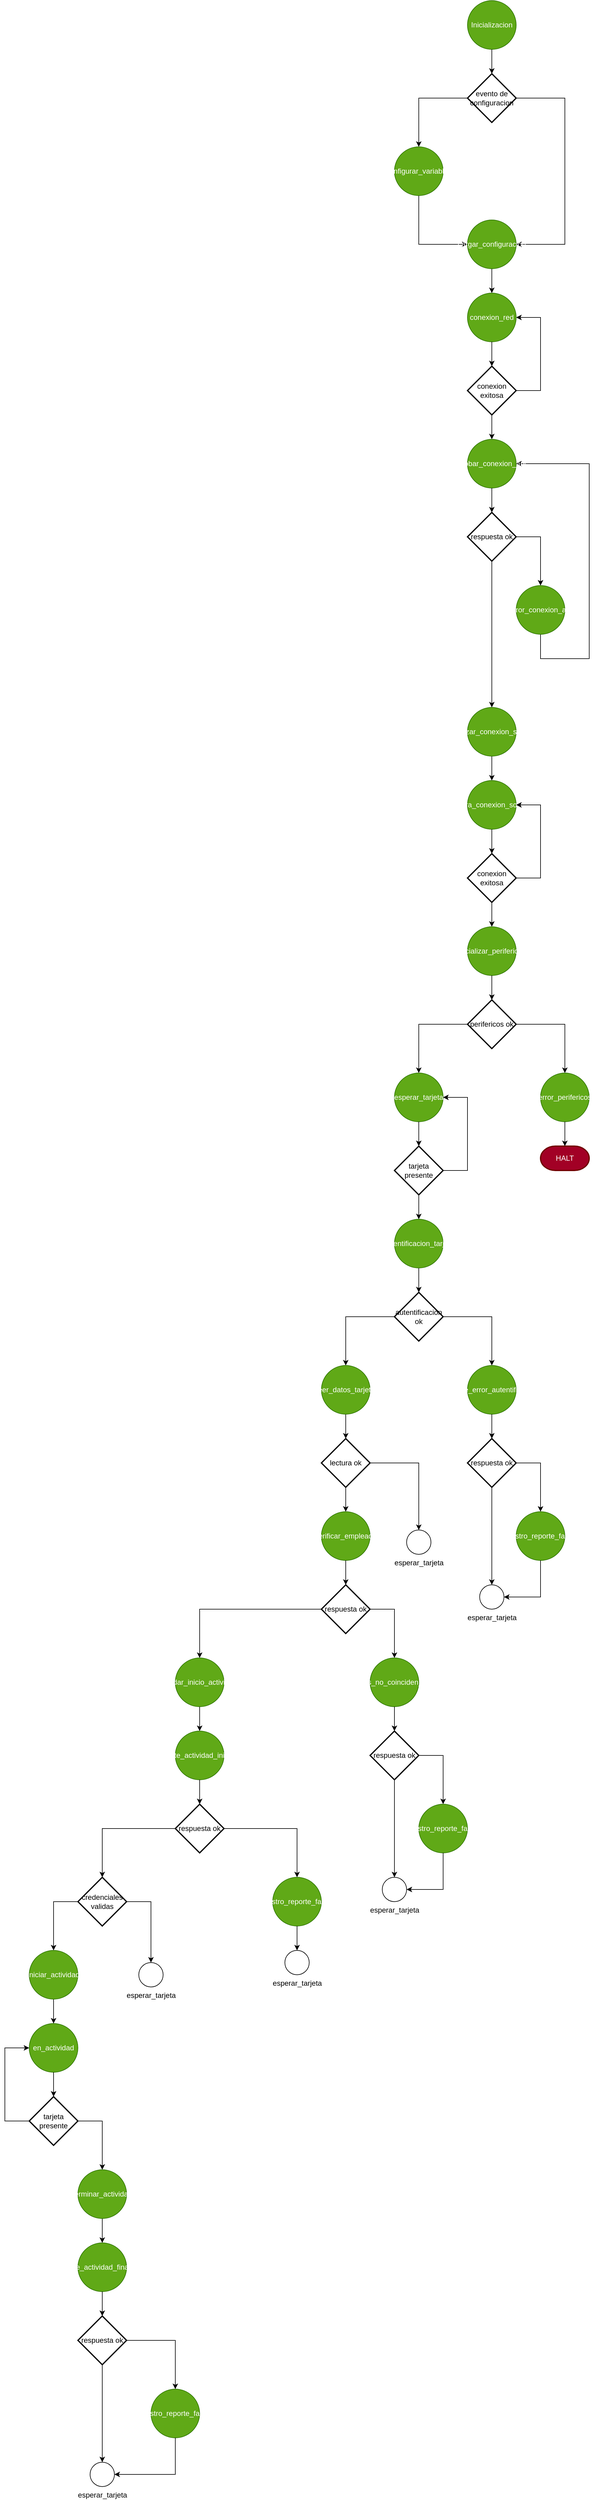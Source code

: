 <mxfile version="24.7.8" pages="5">
  <diagram id="tXXHZdWXM-a3dBPeB8Wf" name="Maquina de estados: Controlador">
    <mxGraphModel dx="3968" dy="2404" grid="1" gridSize="10" guides="1" tooltips="1" connect="1" arrows="1" fold="1" page="1" pageScale="1" pageWidth="827" pageHeight="1169" math="0" shadow="0">
      <root>
        <mxCell id="0" />
        <mxCell id="1" parent="0" />
        <mxCell id="mjQtAbz4GNzmC1CAg1zm-1" value="Inicializacion" style="ellipse;whiteSpace=wrap;html=1;aspect=fixed;fillColor=#60a917;strokeColor=#2D7600;fontColor=#ffffff;" parent="1" vertex="1">
          <mxGeometry x="-280" y="-160" width="80" height="80" as="geometry" />
        </mxCell>
        <mxCell id="G0QoIlimkbBtu-ZpcfGW-8" style="edgeStyle=orthogonalEdgeStyle;rounded=0;orthogonalLoop=1;jettySize=auto;html=1;exitX=0.5;exitY=1;exitDx=0;exitDy=0;entryX=0;entryY=0.5;entryDx=0;entryDy=0;" parent="1" source="mjQtAbz4GNzmC1CAg1zm-3" target="uxvBTCGcIm7Wf3oQSmcJ-2" edge="1">
          <mxGeometry relative="1" as="geometry" />
        </mxCell>
        <mxCell id="mjQtAbz4GNzmC1CAg1zm-3" value="configurar_variables" style="ellipse;whiteSpace=wrap;html=1;aspect=fixed;fillColor=#60a917;fontColor=#ffffff;strokeColor=#2D7600;" parent="1" vertex="1">
          <mxGeometry x="-400" y="80" width="80" height="80" as="geometry" />
        </mxCell>
        <mxCell id="uxvBTCGcIm7Wf3oQSmcJ-3" style="edgeStyle=orthogonalEdgeStyle;rounded=0;orthogonalLoop=1;jettySize=auto;html=1;exitX=0;exitY=0.5;exitDx=0;exitDy=0;exitPerimeter=0;entryX=0.5;entryY=0;entryDx=0;entryDy=0;" parent="1" source="uxvBTCGcIm7Wf3oQSmcJ-1" target="mjQtAbz4GNzmC1CAg1zm-3" edge="1">
          <mxGeometry relative="1" as="geometry" />
        </mxCell>
        <mxCell id="uxvBTCGcIm7Wf3oQSmcJ-4" style="edgeStyle=orthogonalEdgeStyle;rounded=0;orthogonalLoop=1;jettySize=auto;html=1;exitX=1;exitY=0.5;exitDx=0;exitDy=0;exitPerimeter=0;entryX=1;entryY=0.5;entryDx=0;entryDy=0;" parent="1" source="uxvBTCGcIm7Wf3oQSmcJ-1" target="uxvBTCGcIm7Wf3oQSmcJ-2" edge="1">
          <mxGeometry relative="1" as="geometry">
            <Array as="points">
              <mxPoint x="-120" />
              <mxPoint x="-120" y="240" />
            </Array>
          </mxGeometry>
        </mxCell>
        <mxCell id="uxvBTCGcIm7Wf3oQSmcJ-1" value="evento de configuracion" style="strokeWidth=2;html=1;shape=mxgraph.flowchart.decision;whiteSpace=wrap;labelBackgroundColor=none;" parent="1" vertex="1">
          <mxGeometry x="-280" y="-40" width="80" height="80" as="geometry" />
        </mxCell>
        <mxCell id="uxvBTCGcIm7Wf3oQSmcJ-9" style="edgeStyle=orthogonalEdgeStyle;rounded=0;orthogonalLoop=1;jettySize=auto;html=1;exitX=0.5;exitY=1;exitDx=0;exitDy=0;entryX=0.5;entryY=0;entryDx=0;entryDy=0;" parent="1" source="uxvBTCGcIm7Wf3oQSmcJ-2" target="uxvBTCGcIm7Wf3oQSmcJ-7" edge="1">
          <mxGeometry relative="1" as="geometry" />
        </mxCell>
        <mxCell id="uxvBTCGcIm7Wf3oQSmcJ-2" value="cargar_configuracion" style="ellipse;whiteSpace=wrap;html=1;aspect=fixed;fillColor=#60a917;fontColor=#ffffff;strokeColor=#2D7600;" parent="1" vertex="1">
          <mxGeometry x="-280" y="200" width="80" height="80" as="geometry" />
        </mxCell>
        <mxCell id="uxvBTCGcIm7Wf3oQSmcJ-7" value="conexion_red" style="ellipse;whiteSpace=wrap;html=1;aspect=fixed;fillColor=#60a917;fontColor=#ffffff;strokeColor=#2D7600;" parent="1" vertex="1">
          <mxGeometry x="-280" y="320" width="80" height="80" as="geometry" />
        </mxCell>
        <mxCell id="uxvBTCGcIm7Wf3oQSmcJ-13" style="edgeStyle=orthogonalEdgeStyle;rounded=0;orthogonalLoop=1;jettySize=auto;html=1;exitX=1;exitY=0.5;exitDx=0;exitDy=0;exitPerimeter=0;entryX=1;entryY=0.5;entryDx=0;entryDy=0;" parent="1" source="uxvBTCGcIm7Wf3oQSmcJ-11" target="uxvBTCGcIm7Wf3oQSmcJ-7" edge="1">
          <mxGeometry relative="1" as="geometry">
            <Array as="points">
              <mxPoint x="-160" y="480" />
              <mxPoint x="-160" y="360" />
            </Array>
          </mxGeometry>
        </mxCell>
        <mxCell id="ZaV9FSs2S9bNBLFPFlIl-17" style="edgeStyle=orthogonalEdgeStyle;rounded=0;orthogonalLoop=1;jettySize=auto;html=1;exitX=0.5;exitY=1;exitDx=0;exitDy=0;exitPerimeter=0;entryX=0.5;entryY=0;entryDx=0;entryDy=0;" parent="1" source="uxvBTCGcIm7Wf3oQSmcJ-11" target="ZaV9FSs2S9bNBLFPFlIl-16" edge="1">
          <mxGeometry relative="1" as="geometry">
            <mxPoint x="-410" y="510" as="targetPoint" />
            <Array as="points">
              <mxPoint x="-240" y="530" />
              <mxPoint x="-240" y="530" />
            </Array>
          </mxGeometry>
        </mxCell>
        <mxCell id="uxvBTCGcIm7Wf3oQSmcJ-11" value="conexion exitosa" style="strokeWidth=2;html=1;shape=mxgraph.flowchart.decision;whiteSpace=wrap;labelBackgroundColor=none;" parent="1" vertex="1">
          <mxGeometry x="-280" y="440" width="80" height="80" as="geometry" />
        </mxCell>
        <mxCell id="uxvBTCGcIm7Wf3oQSmcJ-12" style="edgeStyle=orthogonalEdgeStyle;rounded=0;orthogonalLoop=1;jettySize=auto;html=1;exitX=0.5;exitY=1;exitDx=0;exitDy=0;entryX=0.5;entryY=0;entryDx=0;entryDy=0;entryPerimeter=0;" parent="1" source="uxvBTCGcIm7Wf3oQSmcJ-7" target="uxvBTCGcIm7Wf3oQSmcJ-11" edge="1">
          <mxGeometry relative="1" as="geometry" />
        </mxCell>
        <mxCell id="uxvBTCGcIm7Wf3oQSmcJ-17" style="edgeStyle=orthogonalEdgeStyle;rounded=0;orthogonalLoop=1;jettySize=auto;html=1;exitX=0.5;exitY=1;exitDx=0;exitDy=0;entryX=0.5;entryY=0;entryDx=0;entryDy=0;" parent="1" source="uxvBTCGcIm7Wf3oQSmcJ-14" target="uxvBTCGcIm7Wf3oQSmcJ-16" edge="1">
          <mxGeometry relative="1" as="geometry" />
        </mxCell>
        <mxCell id="uxvBTCGcIm7Wf3oQSmcJ-14" value="inicializar_conexion_sockets" style="ellipse;whiteSpace=wrap;html=1;aspect=fixed;fillColor=#60a917;fontColor=#ffffff;strokeColor=#2D7600;" parent="1" vertex="1">
          <mxGeometry x="-280" y="1000" width="80" height="80" as="geometry" />
        </mxCell>
        <mxCell id="uxvBTCGcIm7Wf3oQSmcJ-16" value="espera_conexion_sockets" style="ellipse;whiteSpace=wrap;html=1;aspect=fixed;fillColor=#60a917;fontColor=#ffffff;strokeColor=#2D7600;" parent="1" vertex="1">
          <mxGeometry x="-280" y="1120" width="80" height="80" as="geometry" />
        </mxCell>
        <mxCell id="uxvBTCGcIm7Wf3oQSmcJ-20" style="edgeStyle=orthogonalEdgeStyle;rounded=0;orthogonalLoop=1;jettySize=auto;html=1;exitX=1;exitY=0.5;exitDx=0;exitDy=0;exitPerimeter=0;entryX=1;entryY=0.5;entryDx=0;entryDy=0;" parent="1" source="uxvBTCGcIm7Wf3oQSmcJ-18" target="uxvBTCGcIm7Wf3oQSmcJ-16" edge="1">
          <mxGeometry relative="1" as="geometry">
            <Array as="points">
              <mxPoint x="-160" y="1280" />
              <mxPoint x="-160" y="1160" />
            </Array>
          </mxGeometry>
        </mxCell>
        <mxCell id="ZaV9FSs2S9bNBLFPFlIl-4" style="edgeStyle=orthogonalEdgeStyle;rounded=0;orthogonalLoop=1;jettySize=auto;html=1;exitX=0.5;exitY=1;exitDx=0;exitDy=0;exitPerimeter=0;entryX=0.5;entryY=0;entryDx=0;entryDy=0;" parent="1" source="uxvBTCGcIm7Wf3oQSmcJ-18" target="ZaV9FSs2S9bNBLFPFlIl-3" edge="1">
          <mxGeometry relative="1" as="geometry" />
        </mxCell>
        <mxCell id="uxvBTCGcIm7Wf3oQSmcJ-18" value="conexion exitosa" style="strokeWidth=2;html=1;shape=mxgraph.flowchart.decision;whiteSpace=wrap;labelBackgroundColor=none;" parent="1" vertex="1">
          <mxGeometry x="-280" y="1240" width="80" height="80" as="geometry" />
        </mxCell>
        <mxCell id="uxvBTCGcIm7Wf3oQSmcJ-19" style="edgeStyle=orthogonalEdgeStyle;rounded=0;orthogonalLoop=1;jettySize=auto;html=1;exitX=0.5;exitY=1;exitDx=0;exitDy=0;entryX=0.5;entryY=0;entryDx=0;entryDy=0;entryPerimeter=0;" parent="1" source="uxvBTCGcIm7Wf3oQSmcJ-16" target="uxvBTCGcIm7Wf3oQSmcJ-18" edge="1">
          <mxGeometry relative="1" as="geometry" />
        </mxCell>
        <mxCell id="BeaSmX8WSdqR7N4gaWro-1" style="edgeStyle=orthogonalEdgeStyle;rounded=0;orthogonalLoop=1;jettySize=auto;html=1;exitX=0.5;exitY=1;exitDx=0;exitDy=0;entryX=1;entryY=0.5;entryDx=0;entryDy=0;" edge="1" parent="1" source="uxvBTCGcIm7Wf3oQSmcJ-21" target="ZaV9FSs2S9bNBLFPFlIl-16">
          <mxGeometry relative="1" as="geometry">
            <Array as="points">
              <mxPoint x="-160" y="920" />
              <mxPoint x="-80" y="920" />
              <mxPoint x="-80" y="600" />
            </Array>
          </mxGeometry>
        </mxCell>
        <mxCell id="uxvBTCGcIm7Wf3oQSmcJ-21" value="error_conexion_api" style="ellipse;whiteSpace=wrap;html=1;aspect=fixed;fillColor=#60a917;fontColor=#ffffff;strokeColor=#2D7600;" parent="1" vertex="1">
          <mxGeometry x="-200" y="800" width="80" height="80" as="geometry" />
        </mxCell>
        <mxCell id="uxvBTCGcIm7Wf3oQSmcJ-23" value="error_perifericos" style="ellipse;whiteSpace=wrap;html=1;aspect=fixed;fillColor=#60a917;fontColor=#ffffff;strokeColor=#2D7600;" parent="1" vertex="1">
          <mxGeometry x="-160" y="1600" width="80" height="80" as="geometry" />
        </mxCell>
        <mxCell id="ZaV9FSs2S9bNBLFPFlIl-3" value="inicializar_perifericos" style="ellipse;whiteSpace=wrap;html=1;aspect=fixed;fillColor=#60a917;fontColor=#ffffff;strokeColor=#2D7600;" parent="1" vertex="1">
          <mxGeometry x="-280" y="1360" width="80" height="80" as="geometry" />
        </mxCell>
        <mxCell id="ZaV9FSs2S9bNBLFPFlIl-6" style="edgeStyle=orthogonalEdgeStyle;rounded=0;orthogonalLoop=1;jettySize=auto;html=1;exitX=1;exitY=0.5;exitDx=0;exitDy=0;exitPerimeter=0;entryX=0.5;entryY=0;entryDx=0;entryDy=0;" parent="1" source="ZaV9FSs2S9bNBLFPFlIl-5" target="uxvBTCGcIm7Wf3oQSmcJ-23" edge="1">
          <mxGeometry relative="1" as="geometry" />
        </mxCell>
        <mxCell id="ZaV9FSs2S9bNBLFPFlIl-11" style="edgeStyle=orthogonalEdgeStyle;rounded=0;orthogonalLoop=1;jettySize=auto;html=1;exitX=0;exitY=0.5;exitDx=0;exitDy=0;exitPerimeter=0;entryX=0.5;entryY=0;entryDx=0;entryDy=0;" parent="1" source="ZaV9FSs2S9bNBLFPFlIl-5" target="ZaV9FSs2S9bNBLFPFlIl-10" edge="1">
          <mxGeometry relative="1" as="geometry" />
        </mxCell>
        <mxCell id="ZaV9FSs2S9bNBLFPFlIl-5" value="perifericos ok" style="strokeWidth=2;html=1;shape=mxgraph.flowchart.decision;whiteSpace=wrap;labelBackgroundColor=none;" parent="1" vertex="1">
          <mxGeometry x="-280" y="1480" width="80" height="80" as="geometry" />
        </mxCell>
        <mxCell id="ZaV9FSs2S9bNBLFPFlIl-7" style="edgeStyle=orthogonalEdgeStyle;rounded=0;orthogonalLoop=1;jettySize=auto;html=1;exitX=0.5;exitY=1;exitDx=0;exitDy=0;entryX=0.5;entryY=0;entryDx=0;entryDy=0;entryPerimeter=0;" parent="1" source="ZaV9FSs2S9bNBLFPFlIl-3" target="ZaV9FSs2S9bNBLFPFlIl-5" edge="1">
          <mxGeometry relative="1" as="geometry" />
        </mxCell>
        <mxCell id="ZaV9FSs2S9bNBLFPFlIl-8" value="HALT" style="strokeWidth=2;html=1;shape=mxgraph.flowchart.terminator;whiteSpace=wrap;fillColor=#a20025;fontColor=#ffffff;strokeColor=#6F0000;" parent="1" vertex="1">
          <mxGeometry x="-160" y="1720" width="80" height="40" as="geometry" />
        </mxCell>
        <mxCell id="ZaV9FSs2S9bNBLFPFlIl-9" style="edgeStyle=orthogonalEdgeStyle;rounded=0;orthogonalLoop=1;jettySize=auto;html=1;exitX=0.5;exitY=1;exitDx=0;exitDy=0;entryX=0.5;entryY=0;entryDx=0;entryDy=0;entryPerimeter=0;" parent="1" source="uxvBTCGcIm7Wf3oQSmcJ-23" target="ZaV9FSs2S9bNBLFPFlIl-8" edge="1">
          <mxGeometry relative="1" as="geometry" />
        </mxCell>
        <mxCell id="ZaV9FSs2S9bNBLFPFlIl-10" value="esperar_tarjeta" style="ellipse;whiteSpace=wrap;html=1;aspect=fixed;fillColor=#60a917;fontColor=#ffffff;strokeColor=#2D7600;" parent="1" vertex="1">
          <mxGeometry x="-400" y="1600" width="80" height="80" as="geometry" />
        </mxCell>
        <mxCell id="ZaV9FSs2S9bNBLFPFlIl-15" style="edgeStyle=orthogonalEdgeStyle;rounded=0;orthogonalLoop=1;jettySize=auto;html=1;exitX=0.5;exitY=1;exitDx=0;exitDy=0;entryX=0.5;entryY=0;entryDx=0;entryDy=0;entryPerimeter=0;" parent="1" source="ZaV9FSs2S9bNBLFPFlIl-12" target="G0QoIlimkbBtu-ZpcfGW-9" edge="1">
          <mxGeometry relative="1" as="geometry" />
        </mxCell>
        <mxCell id="ZaV9FSs2S9bNBLFPFlIl-12" value="autentificacion_t&lt;span style=&quot;background-color: initial;&quot;&gt;arjeta&lt;/span&gt;" style="ellipse;whiteSpace=wrap;html=1;aspect=fixed;fillColor=#60a917;fontColor=#ffffff;strokeColor=#2D7600;" parent="1" vertex="1">
          <mxGeometry x="-400" y="1840" width="80" height="80" as="geometry" />
        </mxCell>
        <mxCell id="ZaV9FSs2S9bNBLFPFlIl-13" value="reporte_error_autentificacion" style="ellipse;whiteSpace=wrap;html=1;aspect=fixed;fillColor=#60a917;fontColor=#ffffff;strokeColor=#2D7600;" parent="1" vertex="1">
          <mxGeometry x="-280" y="2080" width="80" height="80" as="geometry" />
        </mxCell>
        <mxCell id="ZaV9FSs2S9bNBLFPFlIl-16" value="probar_conexion_api" style="ellipse;whiteSpace=wrap;html=1;aspect=fixed;fillColor=#60a917;fontColor=#ffffff;strokeColor=#2D7600;" parent="1" vertex="1">
          <mxGeometry x="-280" y="560" width="80" height="80" as="geometry" />
        </mxCell>
        <mxCell id="ZaV9FSs2S9bNBLFPFlIl-20" style="edgeStyle=orthogonalEdgeStyle;rounded=0;orthogonalLoop=1;jettySize=auto;html=1;exitX=1;exitY=0.5;exitDx=0;exitDy=0;exitPerimeter=0;entryX=0.5;entryY=0;entryDx=0;entryDy=0;" parent="1" source="ZaV9FSs2S9bNBLFPFlIl-18" target="uxvBTCGcIm7Wf3oQSmcJ-21" edge="1">
          <mxGeometry relative="1" as="geometry" />
        </mxCell>
        <mxCell id="ZaV9FSs2S9bNBLFPFlIl-23" style="edgeStyle=orthogonalEdgeStyle;rounded=0;orthogonalLoop=1;jettySize=auto;html=1;exitX=0.5;exitY=1;exitDx=0;exitDy=0;exitPerimeter=0;entryX=0.5;entryY=0;entryDx=0;entryDy=0;" parent="1" source="ZaV9FSs2S9bNBLFPFlIl-18" target="uxvBTCGcIm7Wf3oQSmcJ-14" edge="1">
          <mxGeometry relative="1" as="geometry">
            <Array as="points">
              <mxPoint x="-240" y="850" />
              <mxPoint x="-240" y="850" />
            </Array>
          </mxGeometry>
        </mxCell>
        <mxCell id="ZaV9FSs2S9bNBLFPFlIl-18" value="respuesta ok" style="strokeWidth=2;html=1;shape=mxgraph.flowchart.decision;whiteSpace=wrap;labelBackgroundColor=none;" parent="1" vertex="1">
          <mxGeometry x="-280" y="680" width="80" height="80" as="geometry" />
        </mxCell>
        <mxCell id="ZaV9FSs2S9bNBLFPFlIl-19" style="edgeStyle=orthogonalEdgeStyle;rounded=0;orthogonalLoop=1;jettySize=auto;html=1;exitX=0.5;exitY=1;exitDx=0;exitDy=0;entryX=0.5;entryY=0;entryDx=0;entryDy=0;entryPerimeter=0;" parent="1" source="ZaV9FSs2S9bNBLFPFlIl-16" target="ZaV9FSs2S9bNBLFPFlIl-18" edge="1">
          <mxGeometry relative="1" as="geometry" />
        </mxCell>
        <mxCell id="ZaV9FSs2S9bNBLFPFlIl-41" style="edgeStyle=orthogonalEdgeStyle;rounded=0;orthogonalLoop=1;jettySize=auto;html=1;exitX=0;exitY=0.5;exitDx=0;exitDy=0;exitPerimeter=0;entryX=0.5;entryY=0;entryDx=0;entryDy=0;" parent="1" source="G0QoIlimkbBtu-ZpcfGW-9" target="ZaV9FSs2S9bNBLFPFlIl-40" edge="1">
          <mxGeometry relative="1" as="geometry" />
        </mxCell>
        <mxCell id="ZaV9FSs2S9bNBLFPFlIl-24" value="respuesta ok" style="strokeWidth=2;html=1;shape=mxgraph.flowchart.decision;whiteSpace=wrap;labelBackgroundColor=none;" parent="1" vertex="1">
          <mxGeometry x="-280" y="2200" width="80" height="80" as="geometry" />
        </mxCell>
        <mxCell id="ZaV9FSs2S9bNBLFPFlIl-25" style="edgeStyle=orthogonalEdgeStyle;rounded=0;orthogonalLoop=1;jettySize=auto;html=1;exitX=0.5;exitY=1;exitDx=0;exitDy=0;entryX=0.5;entryY=0;entryDx=0;entryDy=0;entryPerimeter=0;" parent="1" source="ZaV9FSs2S9bNBLFPFlIl-13" target="ZaV9FSs2S9bNBLFPFlIl-24" edge="1">
          <mxGeometry relative="1" as="geometry" />
        </mxCell>
        <mxCell id="ZaV9FSs2S9bNBLFPFlIl-28" style="edgeStyle=orthogonalEdgeStyle;rounded=0;orthogonalLoop=1;jettySize=auto;html=1;exitX=1;exitY=0.5;exitDx=0;exitDy=0;exitPerimeter=0;entryX=0.5;entryY=0;entryDx=0;entryDy=0;" parent="1" source="ZaV9FSs2S9bNBLFPFlIl-24" target="8GVYdfthu8zY7lBmo4t9-15" edge="1">
          <mxGeometry relative="1" as="geometry">
            <mxPoint x="-80" y="2320" as="targetPoint" />
          </mxGeometry>
        </mxCell>
        <mxCell id="ZaV9FSs2S9bNBLFPFlIl-38" style="edgeStyle=orthogonalEdgeStyle;rounded=0;orthogonalLoop=1;jettySize=auto;html=1;exitX=0.5;exitY=1;exitDx=0;exitDy=0;exitPerimeter=0;entryX=0.5;entryY=0;entryDx=0;entryDy=0;" parent="1" source="ZaV9FSs2S9bNBLFPFlIl-36" target="ZaV9FSs2S9bNBLFPFlIl-12" edge="1">
          <mxGeometry relative="1" as="geometry" />
        </mxCell>
        <mxCell id="ZaV9FSs2S9bNBLFPFlIl-39" style="edgeStyle=orthogonalEdgeStyle;rounded=0;orthogonalLoop=1;jettySize=auto;html=1;exitX=1;exitY=0.5;exitDx=0;exitDy=0;exitPerimeter=0;entryX=1;entryY=0.5;entryDx=0;entryDy=0;" parent="1" source="ZaV9FSs2S9bNBLFPFlIl-36" target="ZaV9FSs2S9bNBLFPFlIl-10" edge="1">
          <mxGeometry relative="1" as="geometry">
            <Array as="points">
              <mxPoint x="-280" y="1760" />
              <mxPoint x="-280" y="1640" />
            </Array>
          </mxGeometry>
        </mxCell>
        <mxCell id="ZaV9FSs2S9bNBLFPFlIl-36" value="tarjeta presente" style="strokeWidth=2;html=1;shape=mxgraph.flowchart.decision;whiteSpace=wrap;labelBackgroundColor=none;" parent="1" vertex="1">
          <mxGeometry x="-400" y="1720" width="80" height="80" as="geometry" />
        </mxCell>
        <mxCell id="ZaV9FSs2S9bNBLFPFlIl-37" style="edgeStyle=orthogonalEdgeStyle;rounded=0;orthogonalLoop=1;jettySize=auto;html=1;exitX=0.5;exitY=1;exitDx=0;exitDy=0;entryX=0.5;entryY=0;entryDx=0;entryDy=0;entryPerimeter=0;" parent="1" source="ZaV9FSs2S9bNBLFPFlIl-10" target="ZaV9FSs2S9bNBLFPFlIl-36" edge="1">
          <mxGeometry relative="1" as="geometry" />
        </mxCell>
        <mxCell id="ZaV9FSs2S9bNBLFPFlIl-44" style="edgeStyle=orthogonalEdgeStyle;rounded=0;orthogonalLoop=1;jettySize=auto;html=1;exitX=0.5;exitY=1;exitDx=0;exitDy=0;entryX=0.5;entryY=0;entryDx=0;entryDy=0;entryPerimeter=0;" parent="1" source="ZaV9FSs2S9bNBLFPFlIl-40" target="G0QoIlimkbBtu-ZpcfGW-12" edge="1">
          <mxGeometry relative="1" as="geometry" />
        </mxCell>
        <mxCell id="ZaV9FSs2S9bNBLFPFlIl-40" value="leer_datos_tarjeta" style="ellipse;whiteSpace=wrap;html=1;aspect=fixed;fillColor=#60a917;fontColor=#ffffff;strokeColor=#2D7600;" parent="1" vertex="1">
          <mxGeometry x="-520" y="2080" width="80" height="80" as="geometry" />
        </mxCell>
        <mxCell id="ZaV9FSs2S9bNBLFPFlIl-42" value="verificar_empleado" style="ellipse;whiteSpace=wrap;html=1;aspect=fixed;fillColor=#60a917;fontColor=#ffffff;strokeColor=#2D7600;" parent="1" vertex="1">
          <mxGeometry x="-520" y="2320" width="80" height="80" as="geometry" />
        </mxCell>
        <mxCell id="bcbkaEQdQl_dFD8AaP_4-20" style="edgeStyle=orthogonalEdgeStyle;rounded=0;orthogonalLoop=1;jettySize=auto;html=1;exitX=0.5;exitY=1;exitDx=0;exitDy=0;entryX=0.5;entryY=0;entryDx=0;entryDy=0;" parent="1" source="bcbkaEQdQl_dFD8AaP_4-1" target="bcbkaEQdQl_dFD8AaP_4-16" edge="1">
          <mxGeometry relative="1" as="geometry" />
        </mxCell>
        <mxCell id="bcbkaEQdQl_dFD8AaP_4-1" value="validar_inicio_actividad" style="ellipse;whiteSpace=wrap;html=1;aspect=fixed;fillColor=#60a917;fontColor=#ffffff;strokeColor=#2D7600;" parent="1" vertex="1">
          <mxGeometry x="-760" y="2560" width="80" height="80" as="geometry" />
        </mxCell>
        <mxCell id="bcbkaEQdQl_dFD8AaP_4-5" value="respuesta ok" style="strokeWidth=2;html=1;shape=mxgraph.flowchart.decision;whiteSpace=wrap;labelBackgroundColor=none;" parent="1" vertex="1">
          <mxGeometry x="-760" y="2800" width="80" height="80" as="geometry" />
        </mxCell>
        <mxCell id="bcbkaEQdQl_dFD8AaP_4-10" style="edgeStyle=orthogonalEdgeStyle;rounded=0;orthogonalLoop=1;jettySize=auto;html=1;exitX=1;exitY=0.5;exitDx=0;exitDy=0;exitPerimeter=0;entryX=0.5;entryY=0;entryDx=0;entryDy=0;" parent="1" source="bcbkaEQdQl_dFD8AaP_4-5" target="8GVYdfthu8zY7lBmo4t9-6" edge="1">
          <mxGeometry relative="1" as="geometry">
            <mxPoint x="-560" y="2920" as="targetPoint" />
          </mxGeometry>
        </mxCell>
        <mxCell id="bcbkaEQdQl_dFD8AaP_4-16" value="reporte_actividad_iniciada" style="ellipse;whiteSpace=wrap;html=1;aspect=fixed;fillColor=#60a917;fontColor=#ffffff;strokeColor=#2D7600;" parent="1" vertex="1">
          <mxGeometry x="-760" y="2680" width="80" height="80" as="geometry" />
        </mxCell>
        <mxCell id="bcbkaEQdQl_dFD8AaP_4-17" style="edgeStyle=orthogonalEdgeStyle;rounded=0;orthogonalLoop=1;jettySize=auto;html=1;exitX=0.5;exitY=1;exitDx=0;exitDy=0;entryX=0.5;entryY=0;entryDx=0;entryDy=0;entryPerimeter=0;" parent="1" source="bcbkaEQdQl_dFD8AaP_4-16" target="bcbkaEQdQl_dFD8AaP_4-5" edge="1">
          <mxGeometry relative="1" as="geometry" />
        </mxCell>
        <mxCell id="bcbkaEQdQl_dFD8AaP_4-23" style="edgeStyle=orthogonalEdgeStyle;rounded=0;orthogonalLoop=1;jettySize=auto;html=1;exitX=0;exitY=0.5;exitDx=0;exitDy=0;exitPerimeter=0;entryX=0.5;entryY=0;entryDx=0;entryDy=0;" parent="1" source="bcbkaEQdQl_dFD8AaP_4-18" target="G0QoIlimkbBtu-ZpcfGW-3" edge="1">
          <mxGeometry relative="1" as="geometry">
            <mxPoint x="-1040" y="3030" as="targetPoint" />
          </mxGeometry>
        </mxCell>
        <mxCell id="bcbkaEQdQl_dFD8AaP_4-18" value="credenciales validas" style="strokeWidth=2;html=1;shape=mxgraph.flowchart.decision;whiteSpace=wrap;labelBackgroundColor=none;" parent="1" vertex="1">
          <mxGeometry x="-920" y="2920" width="80" height="80" as="geometry" />
        </mxCell>
        <mxCell id="bcbkaEQdQl_dFD8AaP_4-21" style="edgeStyle=orthogonalEdgeStyle;rounded=0;orthogonalLoop=1;jettySize=auto;html=1;exitX=0;exitY=0.5;exitDx=0;exitDy=0;exitPerimeter=0;entryX=0.5;entryY=0;entryDx=0;entryDy=0;entryPerimeter=0;" parent="1" source="bcbkaEQdQl_dFD8AaP_4-5" target="bcbkaEQdQl_dFD8AaP_4-18" edge="1">
          <mxGeometry relative="1" as="geometry" />
        </mxCell>
        <mxCell id="bcbkaEQdQl_dFD8AaP_4-22" value="en_actividad" style="ellipse;whiteSpace=wrap;html=1;aspect=fixed;fillColor=#60a917;fontColor=#ffffff;strokeColor=#2D7600;" parent="1" vertex="1">
          <mxGeometry x="-1000" y="3160" width="80" height="80" as="geometry" />
        </mxCell>
        <mxCell id="bcbkaEQdQl_dFD8AaP_4-24" value="esperar_tarjeta" style="verticalLabelPosition=bottom;verticalAlign=top;html=1;shape=mxgraph.flowchart.on-page_reference;" parent="1" vertex="1">
          <mxGeometry x="-820" y="3060" width="40" height="40" as="geometry" />
        </mxCell>
        <mxCell id="bcbkaEQdQl_dFD8AaP_4-25" style="edgeStyle=orthogonalEdgeStyle;rounded=0;orthogonalLoop=1;jettySize=auto;html=1;exitX=1;exitY=0.5;exitDx=0;exitDy=0;exitPerimeter=0;entryX=0.5;entryY=0;entryDx=0;entryDy=0;entryPerimeter=0;" parent="1" source="bcbkaEQdQl_dFD8AaP_4-18" target="bcbkaEQdQl_dFD8AaP_4-24" edge="1">
          <mxGeometry relative="1" as="geometry" />
        </mxCell>
        <mxCell id="bcbkaEQdQl_dFD8AaP_4-29" style="edgeStyle=orthogonalEdgeStyle;rounded=0;orthogonalLoop=1;jettySize=auto;html=1;exitX=0;exitY=0.5;exitDx=0;exitDy=0;exitPerimeter=0;entryX=0;entryY=0.5;entryDx=0;entryDy=0;" parent="1" source="bcbkaEQdQl_dFD8AaP_4-27" target="bcbkaEQdQl_dFD8AaP_4-22" edge="1">
          <mxGeometry relative="1" as="geometry">
            <Array as="points">
              <mxPoint x="-1040" y="3320" />
              <mxPoint x="-1040" y="3200" />
            </Array>
          </mxGeometry>
        </mxCell>
        <mxCell id="bcbkaEQdQl_dFD8AaP_4-31" style="edgeStyle=orthogonalEdgeStyle;rounded=0;orthogonalLoop=1;jettySize=auto;html=1;exitX=1;exitY=0.5;exitDx=0;exitDy=0;exitPerimeter=0;entryX=0.5;entryY=0;entryDx=0;entryDy=0;" parent="1" source="bcbkaEQdQl_dFD8AaP_4-27" target="bcbkaEQdQl_dFD8AaP_4-30" edge="1">
          <mxGeometry relative="1" as="geometry" />
        </mxCell>
        <mxCell id="bcbkaEQdQl_dFD8AaP_4-27" value="tarjeta presente" style="strokeWidth=2;html=1;shape=mxgraph.flowchart.decision;whiteSpace=wrap;labelBackgroundColor=none;" parent="1" vertex="1">
          <mxGeometry x="-1000" y="3280" width="80" height="80" as="geometry" />
        </mxCell>
        <mxCell id="bcbkaEQdQl_dFD8AaP_4-28" style="edgeStyle=orthogonalEdgeStyle;rounded=0;orthogonalLoop=1;jettySize=auto;html=1;exitX=0.5;exitY=1;exitDx=0;exitDy=0;entryX=0.5;entryY=0;entryDx=0;entryDy=0;entryPerimeter=0;" parent="1" source="bcbkaEQdQl_dFD8AaP_4-22" target="bcbkaEQdQl_dFD8AaP_4-27" edge="1">
          <mxGeometry relative="1" as="geometry" />
        </mxCell>
        <mxCell id="bcbkaEQdQl_dFD8AaP_4-33" style="edgeStyle=orthogonalEdgeStyle;rounded=0;orthogonalLoop=1;jettySize=auto;html=1;exitX=0.5;exitY=1;exitDx=0;exitDy=0;entryX=0.5;entryY=0;entryDx=0;entryDy=0;" parent="1" source="bcbkaEQdQl_dFD8AaP_4-30" target="bcbkaEQdQl_dFD8AaP_4-32" edge="1">
          <mxGeometry relative="1" as="geometry" />
        </mxCell>
        <mxCell id="bcbkaEQdQl_dFD8AaP_4-30" value="terminar_actividad" style="ellipse;whiteSpace=wrap;html=1;aspect=fixed;fillColor=#60a917;fontColor=#ffffff;strokeColor=#2D7600;" parent="1" vertex="1">
          <mxGeometry x="-920" y="3400" width="80" height="80" as="geometry" />
        </mxCell>
        <mxCell id="bcbkaEQdQl_dFD8AaP_4-32" value="reporte_actividad_finalizada" style="ellipse;whiteSpace=wrap;html=1;aspect=fixed;fillColor=#60a917;fontColor=#ffffff;strokeColor=#2D7600;" parent="1" vertex="1">
          <mxGeometry x="-920" y="3520" width="80" height="80" as="geometry" />
        </mxCell>
        <mxCell id="bcbkaEQdQl_dFD8AaP_4-35" value="respuesta ok" style="strokeWidth=2;html=1;shape=mxgraph.flowchart.decision;whiteSpace=wrap;labelBackgroundColor=none;" parent="1" vertex="1">
          <mxGeometry x="-920" y="3640" width="80" height="80" as="geometry" />
        </mxCell>
        <mxCell id="bcbkaEQdQl_dFD8AaP_4-40" style="edgeStyle=orthogonalEdgeStyle;rounded=0;orthogonalLoop=1;jettySize=auto;html=1;exitX=1;exitY=0.5;exitDx=0;exitDy=0;exitPerimeter=0;entryX=0.5;entryY=0;entryDx=0;entryDy=0;" parent="1" source="bcbkaEQdQl_dFD8AaP_4-35" target="8GVYdfthu8zY7lBmo4t9-3" edge="1">
          <mxGeometry relative="1" as="geometry">
            <mxPoint x="-680" y="3740" as="targetPoint" />
          </mxGeometry>
        </mxCell>
        <mxCell id="bcbkaEQdQl_dFD8AaP_4-44" style="edgeStyle=orthogonalEdgeStyle;rounded=0;orthogonalLoop=1;jettySize=auto;html=1;exitX=0.5;exitY=1;exitDx=0;exitDy=0;entryX=0.5;entryY=0;entryDx=0;entryDy=0;entryPerimeter=0;" parent="1" source="bcbkaEQdQl_dFD8AaP_4-32" target="bcbkaEQdQl_dFD8AaP_4-35" edge="1">
          <mxGeometry relative="1" as="geometry" />
        </mxCell>
        <mxCell id="bcbkaEQdQl_dFD8AaP_4-45" value="esperar_tarjeta" style="verticalLabelPosition=bottom;verticalAlign=top;html=1;shape=mxgraph.flowchart.on-page_reference;" parent="1" vertex="1">
          <mxGeometry x="-900" y="3880" width="40" height="40" as="geometry" />
        </mxCell>
        <mxCell id="bcbkaEQdQl_dFD8AaP_4-46" style="edgeStyle=orthogonalEdgeStyle;rounded=0;orthogonalLoop=1;jettySize=auto;html=1;exitX=0.5;exitY=1;exitDx=0;exitDy=0;exitPerimeter=0;entryX=0.5;entryY=0;entryDx=0;entryDy=0;entryPerimeter=0;" parent="1" source="bcbkaEQdQl_dFD8AaP_4-35" target="bcbkaEQdQl_dFD8AaP_4-45" edge="1">
          <mxGeometry relative="1" as="geometry" />
        </mxCell>
        <mxCell id="8GVYdfthu8zY7lBmo4t9-3" value="registro_reporte_fallido" style="ellipse;whiteSpace=wrap;html=1;aspect=fixed;fillColor=#60a917;fontColor=#ffffff;strokeColor=#2D7600;" parent="1" vertex="1">
          <mxGeometry x="-800" y="3760" width="80" height="80" as="geometry" />
        </mxCell>
        <mxCell id="8GVYdfthu8zY7lBmo4t9-5" style="edgeStyle=orthogonalEdgeStyle;rounded=0;orthogonalLoop=1;jettySize=auto;html=1;exitX=0.5;exitY=1;exitDx=0;exitDy=0;entryX=1;entryY=0.5;entryDx=0;entryDy=0;entryPerimeter=0;" parent="1" source="8GVYdfthu8zY7lBmo4t9-3" target="bcbkaEQdQl_dFD8AaP_4-45" edge="1">
          <mxGeometry relative="1" as="geometry" />
        </mxCell>
        <mxCell id="8GVYdfthu8zY7lBmo4t9-6" value="registro_reporte_fallido" style="ellipse;whiteSpace=wrap;html=1;aspect=fixed;fillColor=#60a917;fontColor=#ffffff;strokeColor=#2D7600;" parent="1" vertex="1">
          <mxGeometry x="-600" y="2920" width="80" height="80" as="geometry" />
        </mxCell>
        <mxCell id="8GVYdfthu8zY7lBmo4t9-7" value="esperar_tarjeta" style="verticalLabelPosition=bottom;verticalAlign=top;html=1;shape=mxgraph.flowchart.on-page_reference;" parent="1" vertex="1">
          <mxGeometry x="-580" y="3040" width="40" height="40" as="geometry" />
        </mxCell>
        <mxCell id="8GVYdfthu8zY7lBmo4t9-8" style="edgeStyle=orthogonalEdgeStyle;rounded=0;orthogonalLoop=1;jettySize=auto;html=1;exitX=0.5;exitY=1;exitDx=0;exitDy=0;entryX=0.5;entryY=0;entryDx=0;entryDy=0;entryPerimeter=0;" parent="1" source="8GVYdfthu8zY7lBmo4t9-6" target="8GVYdfthu8zY7lBmo4t9-7" edge="1">
          <mxGeometry relative="1" as="geometry" />
        </mxCell>
        <mxCell id="8GVYdfthu8zY7lBmo4t9-15" value="registro_reporte_fallido" style="ellipse;whiteSpace=wrap;html=1;aspect=fixed;fillColor=#60a917;fontColor=#ffffff;strokeColor=#2D7600;" parent="1" vertex="1">
          <mxGeometry x="-200" y="2320" width="80" height="80" as="geometry" />
        </mxCell>
        <mxCell id="8GVYdfthu8zY7lBmo4t9-16" value="esperar_tarjeta" style="verticalLabelPosition=bottom;verticalAlign=top;html=1;shape=mxgraph.flowchart.on-page_reference;" parent="1" vertex="1">
          <mxGeometry x="-260" y="2440" width="40" height="40" as="geometry" />
        </mxCell>
        <mxCell id="8GVYdfthu8zY7lBmo4t9-17" style="edgeStyle=orthogonalEdgeStyle;rounded=0;orthogonalLoop=1;jettySize=auto;html=1;exitX=0.5;exitY=1;exitDx=0;exitDy=0;entryX=1;entryY=0.5;entryDx=0;entryDy=0;entryPerimeter=0;" parent="1" source="8GVYdfthu8zY7lBmo4t9-15" target="8GVYdfthu8zY7lBmo4t9-16" edge="1">
          <mxGeometry relative="1" as="geometry" />
        </mxCell>
        <mxCell id="G0QoIlimkbBtu-ZpcfGW-4" style="edgeStyle=orthogonalEdgeStyle;rounded=0;orthogonalLoop=1;jettySize=auto;html=1;exitX=0.5;exitY=1;exitDx=0;exitDy=0;entryX=0.5;entryY=0;entryDx=0;entryDy=0;" parent="1" source="G0QoIlimkbBtu-ZpcfGW-3" target="bcbkaEQdQl_dFD8AaP_4-22" edge="1">
          <mxGeometry relative="1" as="geometry" />
        </mxCell>
        <mxCell id="G0QoIlimkbBtu-ZpcfGW-3" value="iniciar_actividad" style="ellipse;whiteSpace=wrap;html=1;aspect=fixed;fillColor=#60a917;fontColor=#ffffff;strokeColor=#2D7600;" parent="1" vertex="1">
          <mxGeometry x="-1000" y="3040" width="80" height="80" as="geometry" />
        </mxCell>
        <mxCell id="G0QoIlimkbBtu-ZpcfGW-5" style="edgeStyle=orthogonalEdgeStyle;rounded=0;orthogonalLoop=1;jettySize=auto;html=1;exitX=0.5;exitY=1;exitDx=0;exitDy=0;entryX=0.5;entryY=0;entryDx=0;entryDy=0;entryPerimeter=0;" parent="1" source="mjQtAbz4GNzmC1CAg1zm-1" target="uxvBTCGcIm7Wf3oQSmcJ-1" edge="1">
          <mxGeometry relative="1" as="geometry" />
        </mxCell>
        <mxCell id="G0QoIlimkbBtu-ZpcfGW-10" style="edgeStyle=orthogonalEdgeStyle;rounded=0;orthogonalLoop=1;jettySize=auto;html=1;exitX=1;exitY=0.5;exitDx=0;exitDy=0;exitPerimeter=0;entryX=0.5;entryY=0;entryDx=0;entryDy=0;" parent="1" source="G0QoIlimkbBtu-ZpcfGW-9" target="ZaV9FSs2S9bNBLFPFlIl-13" edge="1">
          <mxGeometry relative="1" as="geometry" />
        </mxCell>
        <mxCell id="G0QoIlimkbBtu-ZpcfGW-9" value="autentificacion ok" style="strokeWidth=2;html=1;shape=mxgraph.flowchart.decision;whiteSpace=wrap;labelBackgroundColor=none;" parent="1" vertex="1">
          <mxGeometry x="-400" y="1960" width="80" height="80" as="geometry" />
        </mxCell>
        <mxCell id="G0QoIlimkbBtu-ZpcfGW-11" style="edgeStyle=orthogonalEdgeStyle;rounded=0;orthogonalLoop=1;jettySize=auto;html=1;exitX=0.5;exitY=1;exitDx=0;exitDy=0;exitPerimeter=0;entryX=0.5;entryY=0;entryDx=0;entryDy=0;entryPerimeter=0;" parent="1" source="ZaV9FSs2S9bNBLFPFlIl-24" target="8GVYdfthu8zY7lBmo4t9-16" edge="1">
          <mxGeometry relative="1" as="geometry" />
        </mxCell>
        <mxCell id="G0QoIlimkbBtu-ZpcfGW-13" style="edgeStyle=orthogonalEdgeStyle;rounded=0;orthogonalLoop=1;jettySize=auto;html=1;exitX=0.5;exitY=1;exitDx=0;exitDy=0;exitPerimeter=0;entryX=0.5;entryY=0;entryDx=0;entryDy=0;" parent="1" source="G0QoIlimkbBtu-ZpcfGW-12" target="ZaV9FSs2S9bNBLFPFlIl-42" edge="1">
          <mxGeometry relative="1" as="geometry" />
        </mxCell>
        <mxCell id="G0QoIlimkbBtu-ZpcfGW-14" style="edgeStyle=orthogonalEdgeStyle;rounded=0;orthogonalLoop=1;jettySize=auto;html=1;exitX=1;exitY=0.5;exitDx=0;exitDy=0;exitPerimeter=0;entryX=0.5;entryY=0;entryDx=0;entryDy=0;entryPerimeter=0;" parent="1" source="G0QoIlimkbBtu-ZpcfGW-12" target="G0QoIlimkbBtu-ZpcfGW-15" edge="1">
          <mxGeometry relative="1" as="geometry">
            <mxPoint x="-360" y="2350" as="targetPoint" />
          </mxGeometry>
        </mxCell>
        <mxCell id="G0QoIlimkbBtu-ZpcfGW-12" value="lectura ok" style="strokeWidth=2;html=1;shape=mxgraph.flowchart.decision;whiteSpace=wrap;labelBackgroundColor=none;" parent="1" vertex="1">
          <mxGeometry x="-520" y="2200" width="80" height="80" as="geometry" />
        </mxCell>
        <mxCell id="G0QoIlimkbBtu-ZpcfGW-15" value="esperar_tarjeta" style="verticalLabelPosition=bottom;verticalAlign=top;html=1;shape=mxgraph.flowchart.on-page_reference;" parent="1" vertex="1">
          <mxGeometry x="-380" y="2350" width="40" height="40" as="geometry" />
        </mxCell>
        <mxCell id="G0QoIlimkbBtu-ZpcfGW-26" style="edgeStyle=orthogonalEdgeStyle;rounded=0;orthogonalLoop=1;jettySize=auto;html=1;exitX=1;exitY=0.5;exitDx=0;exitDy=0;exitPerimeter=0;entryX=0.5;entryY=0;entryDx=0;entryDy=0;" parent="1" source="G0QoIlimkbBtu-ZpcfGW-17" target="G0QoIlimkbBtu-ZpcfGW-19" edge="1">
          <mxGeometry relative="1" as="geometry" />
        </mxCell>
        <mxCell id="G0QoIlimkbBtu-ZpcfGW-28" style="edgeStyle=orthogonalEdgeStyle;rounded=0;orthogonalLoop=1;jettySize=auto;html=1;exitX=0;exitY=0.5;exitDx=0;exitDy=0;exitPerimeter=0;entryX=0.5;entryY=0;entryDx=0;entryDy=0;" parent="1" source="G0QoIlimkbBtu-ZpcfGW-17" target="bcbkaEQdQl_dFD8AaP_4-1" edge="1">
          <mxGeometry relative="1" as="geometry" />
        </mxCell>
        <mxCell id="G0QoIlimkbBtu-ZpcfGW-17" value="respuesta ok" style="strokeWidth=2;html=1;shape=mxgraph.flowchart.decision;whiteSpace=wrap;labelBackgroundColor=none;" parent="1" vertex="1">
          <mxGeometry x="-520" y="2440" width="80" height="80" as="geometry" />
        </mxCell>
        <mxCell id="G0QoIlimkbBtu-ZpcfGW-18" style="edgeStyle=orthogonalEdgeStyle;rounded=0;orthogonalLoop=1;jettySize=auto;html=1;exitX=0.5;exitY=1;exitDx=0;exitDy=0;entryX=0.5;entryY=0;entryDx=0;entryDy=0;entryPerimeter=0;" parent="1" source="ZaV9FSs2S9bNBLFPFlIl-42" target="G0QoIlimkbBtu-ZpcfGW-17" edge="1">
          <mxGeometry relative="1" as="geometry" />
        </mxCell>
        <mxCell id="G0QoIlimkbBtu-ZpcfGW-19" value="reporte_datos_no_coinciden_con_registro" style="ellipse;whiteSpace=wrap;html=1;aspect=fixed;fillColor=#60a917;fontColor=#ffffff;strokeColor=#2D7600;" parent="1" vertex="1">
          <mxGeometry x="-440" y="2560" width="80" height="80" as="geometry" />
        </mxCell>
        <mxCell id="G0QoIlimkbBtu-ZpcfGW-20" value="respuesta ok" style="strokeWidth=2;html=1;shape=mxgraph.flowchart.decision;whiteSpace=wrap;labelBackgroundColor=none;" parent="1" vertex="1">
          <mxGeometry x="-440" y="2680" width="80" height="80" as="geometry" />
        </mxCell>
        <mxCell id="G0QoIlimkbBtu-ZpcfGW-21" style="edgeStyle=orthogonalEdgeStyle;rounded=0;orthogonalLoop=1;jettySize=auto;html=1;exitX=1;exitY=0.5;exitDx=0;exitDy=0;exitPerimeter=0;entryX=0.5;entryY=0;entryDx=0;entryDy=0;" parent="1" source="G0QoIlimkbBtu-ZpcfGW-20" target="G0QoIlimkbBtu-ZpcfGW-23" edge="1">
          <mxGeometry relative="1" as="geometry">
            <mxPoint x="-200" y="2780" as="targetPoint" />
          </mxGeometry>
        </mxCell>
        <mxCell id="G0QoIlimkbBtu-ZpcfGW-22" style="edgeStyle=orthogonalEdgeStyle;rounded=0;orthogonalLoop=1;jettySize=auto;html=1;exitX=0.5;exitY=1;exitDx=0;exitDy=0;entryX=0.5;entryY=0;entryDx=0;entryDy=0;entryPerimeter=0;" parent="1" source="G0QoIlimkbBtu-ZpcfGW-19" target="G0QoIlimkbBtu-ZpcfGW-20" edge="1">
          <mxGeometry relative="1" as="geometry" />
        </mxCell>
        <mxCell id="G0QoIlimkbBtu-ZpcfGW-23" value="registro_reporte_fallido" style="ellipse;whiteSpace=wrap;html=1;aspect=fixed;fillColor=#60a917;fontColor=#ffffff;strokeColor=#2D7600;" parent="1" vertex="1">
          <mxGeometry x="-360" y="2800" width="80" height="80" as="geometry" />
        </mxCell>
        <mxCell id="G0QoIlimkbBtu-ZpcfGW-24" value="esperar_tarjeta" style="verticalLabelPosition=bottom;verticalAlign=top;html=1;shape=mxgraph.flowchart.on-page_reference;" parent="1" vertex="1">
          <mxGeometry x="-420" y="2920" width="40" height="40" as="geometry" />
        </mxCell>
        <mxCell id="G0QoIlimkbBtu-ZpcfGW-25" style="edgeStyle=orthogonalEdgeStyle;rounded=0;orthogonalLoop=1;jettySize=auto;html=1;exitX=0.5;exitY=1;exitDx=0;exitDy=0;entryX=1;entryY=0.5;entryDx=0;entryDy=0;entryPerimeter=0;" parent="1" source="G0QoIlimkbBtu-ZpcfGW-23" target="G0QoIlimkbBtu-ZpcfGW-24" edge="1">
          <mxGeometry relative="1" as="geometry" />
        </mxCell>
        <mxCell id="G0QoIlimkbBtu-ZpcfGW-27" style="edgeStyle=orthogonalEdgeStyle;rounded=0;orthogonalLoop=1;jettySize=auto;html=1;exitX=0.5;exitY=1;exitDx=0;exitDy=0;exitPerimeter=0;entryX=0.5;entryY=0;entryDx=0;entryDy=0;entryPerimeter=0;" parent="1" source="G0QoIlimkbBtu-ZpcfGW-20" target="G0QoIlimkbBtu-ZpcfGW-24" edge="1">
          <mxGeometry relative="1" as="geometry" />
        </mxCell>
      </root>
    </mxGraphModel>
  </diagram>
  <diagram id="6h7YlycJXR2FjicrIK2A" name="Maquina de estados: Quemador">
    <mxGraphModel dx="2901" dy="2404" grid="1" gridSize="10" guides="1" tooltips="1" connect="1" arrows="1" fold="1" page="1" pageScale="1" pageWidth="827" pageHeight="1169" math="0" shadow="0">
      <root>
        <mxCell id="0" />
        <mxCell id="1" parent="0" />
        <mxCell id="DaWlYJB_mmk3tZy5mKrU-1" value="Inicializacion" style="ellipse;whiteSpace=wrap;html=1;aspect=fixed;fillColor=#60a917;fontColor=#ffffff;strokeColor=#2D7600;" parent="1" vertex="1">
          <mxGeometry x="-440" y="-1120" width="80" height="80" as="geometry" />
        </mxCell>
        <mxCell id="DaWlYJB_mmk3tZy5mKrU-3" style="edgeStyle=orthogonalEdgeStyle;rounded=0;orthogonalLoop=1;jettySize=auto;html=1;exitX=0.5;exitY=1;exitDx=0;exitDy=0;entryX=0.5;entryY=0;entryDx=0;entryDy=0;" parent="1" source="DaWlYJB_mmk3tZy5mKrU-1" target="cL87CXBFrY7G1HsY5lC0-10" edge="1">
          <mxGeometry relative="1" as="geometry">
            <mxPoint x="-400" y="-1000" as="targetPoint" />
          </mxGeometry>
        </mxCell>
        <mxCell id="cL87CXBFrY7G1HsY5lC0-9" value="error_perifericos" style="ellipse;whiteSpace=wrap;html=1;aspect=fixed;fillColor=#60a917;fontColor=#ffffff;strokeColor=#2D7600;" parent="1" vertex="1">
          <mxGeometry x="-320" y="-760" width="80" height="80" as="geometry" />
        </mxCell>
        <mxCell id="cL87CXBFrY7G1HsY5lC0-10" value="inicializar_perifericos" style="ellipse;whiteSpace=wrap;html=1;aspect=fixed;fillColor=#60a917;fontColor=#ffffff;strokeColor=#2D7600;" parent="1" vertex="1">
          <mxGeometry x="-440" y="-1000" width="80" height="80" as="geometry" />
        </mxCell>
        <mxCell id="cL87CXBFrY7G1HsY5lC0-11" style="edgeStyle=orthogonalEdgeStyle;rounded=0;orthogonalLoop=1;jettySize=auto;html=1;exitX=1;exitY=0.5;exitDx=0;exitDy=0;exitPerimeter=0;entryX=0.5;entryY=0;entryDx=0;entryDy=0;" parent="1" source="cL87CXBFrY7G1HsY5lC0-12" target="cL87CXBFrY7G1HsY5lC0-9" edge="1">
          <mxGeometry relative="1" as="geometry" />
        </mxCell>
        <mxCell id="cL87CXBFrY7G1HsY5lC0-18" style="edgeStyle=orthogonalEdgeStyle;rounded=0;orthogonalLoop=1;jettySize=auto;html=1;exitX=0;exitY=0.5;exitDx=0;exitDy=0;exitPerimeter=0;entryX=0.5;entryY=0;entryDx=0;entryDy=0;" parent="1" source="cL87CXBFrY7G1HsY5lC0-12" target="cL87CXBFrY7G1HsY5lC0-17" edge="1">
          <mxGeometry relative="1" as="geometry" />
        </mxCell>
        <mxCell id="cL87CXBFrY7G1HsY5lC0-12" value="perifericos ok" style="strokeWidth=2;html=1;shape=mxgraph.flowchart.decision;whiteSpace=wrap;labelBackgroundColor=none;" parent="1" vertex="1">
          <mxGeometry x="-440" y="-880" width="80" height="80" as="geometry" />
        </mxCell>
        <mxCell id="cL87CXBFrY7G1HsY5lC0-13" style="edgeStyle=orthogonalEdgeStyle;rounded=0;orthogonalLoop=1;jettySize=auto;html=1;exitX=0.5;exitY=1;exitDx=0;exitDy=0;entryX=0.5;entryY=0;entryDx=0;entryDy=0;entryPerimeter=0;" parent="1" source="cL87CXBFrY7G1HsY5lC0-10" target="cL87CXBFrY7G1HsY5lC0-12" edge="1">
          <mxGeometry relative="1" as="geometry" />
        </mxCell>
        <mxCell id="cL87CXBFrY7G1HsY5lC0-14" value="HALT" style="strokeWidth=2;html=1;shape=mxgraph.flowchart.terminator;whiteSpace=wrap;fillColor=#a20025;fontColor=#ffffff;strokeColor=#6F0000;" parent="1" vertex="1">
          <mxGeometry x="-320" y="-640" width="80" height="40" as="geometry" />
        </mxCell>
        <mxCell id="cL87CXBFrY7G1HsY5lC0-15" style="edgeStyle=orthogonalEdgeStyle;rounded=0;orthogonalLoop=1;jettySize=auto;html=1;exitX=0.5;exitY=1;exitDx=0;exitDy=0;entryX=0.5;entryY=0;entryDx=0;entryDy=0;entryPerimeter=0;" parent="1" source="cL87CXBFrY7G1HsY5lC0-9" target="cL87CXBFrY7G1HsY5lC0-14" edge="1">
          <mxGeometry relative="1" as="geometry" />
        </mxCell>
        <mxCell id="cL87CXBFrY7G1HsY5lC0-17" value="esperar_evento" style="ellipse;whiteSpace=wrap;html=1;aspect=fixed;fillColor=#60a917;fontColor=#ffffff;strokeColor=#2D7600;" parent="1" vertex="1">
          <mxGeometry x="-520" y="-760" width="80" height="80" as="geometry" />
        </mxCell>
        <mxCell id="cL87CXBFrY7G1HsY5lC0-21" style="edgeStyle=orthogonalEdgeStyle;rounded=0;orthogonalLoop=1;jettySize=auto;html=1;exitX=1;exitY=0.5;exitDx=0;exitDy=0;exitPerimeter=0;entryX=1;entryY=0.5;entryDx=0;entryDy=0;" parent="1" source="cL87CXBFrY7G1HsY5lC0-20" target="cL87CXBFrY7G1HsY5lC0-17" edge="1">
          <mxGeometry relative="1" as="geometry">
            <Array as="points">
              <mxPoint x="-400" y="-600" />
              <mxPoint x="-400" y="-720" />
            </Array>
          </mxGeometry>
        </mxCell>
        <mxCell id="YDoyYkU9yrIZ1hHnX0H--3" style="edgeStyle=orthogonalEdgeStyle;rounded=0;orthogonalLoop=1;jettySize=auto;html=1;exitX=0.5;exitY=1;exitDx=0;exitDy=0;exitPerimeter=0;entryX=0.5;entryY=0;entryDx=0;entryDy=0;" parent="1" source="cL87CXBFrY7G1HsY5lC0-20" target="cL87CXBFrY7G1HsY5lC0-23" edge="1">
          <mxGeometry relative="1" as="geometry" />
        </mxCell>
        <mxCell id="cL87CXBFrY7G1HsY5lC0-20" value="terminar guardado datos" style="strokeWidth=2;html=1;shape=mxgraph.flowchart.decision;whiteSpace=wrap;labelBackgroundColor=none;" parent="1" vertex="1">
          <mxGeometry x="-520" y="-640" width="80" height="80" as="geometry" />
        </mxCell>
        <mxCell id="cL87CXBFrY7G1HsY5lC0-22" style="edgeStyle=orthogonalEdgeStyle;rounded=0;orthogonalLoop=1;jettySize=auto;html=1;exitX=0.5;exitY=1;exitDx=0;exitDy=0;entryX=0.5;entryY=0;entryDx=0;entryDy=0;entryPerimeter=0;" parent="1" source="cL87CXBFrY7G1HsY5lC0-17" target="cL87CXBFrY7G1HsY5lC0-20" edge="1">
          <mxGeometry relative="1" as="geometry" />
        </mxCell>
        <mxCell id="cL87CXBFrY7G1HsY5lC0-23" value="esperar_tarjeta" style="ellipse;whiteSpace=wrap;html=1;aspect=fixed;fillColor=#60a917;fontColor=#ffffff;strokeColor=#2D7600;" parent="1" vertex="1">
          <mxGeometry x="-520" y="-520" width="80" height="80" as="geometry" />
        </mxCell>
        <mxCell id="YDoyYkU9yrIZ1hHnX0H--5" style="edgeStyle=orthogonalEdgeStyle;rounded=0;orthogonalLoop=1;jettySize=auto;html=1;exitX=1;exitY=0.5;exitDx=0;exitDy=0;exitPerimeter=0;entryX=1;entryY=0.5;entryDx=0;entryDy=0;" parent="1" source="YDoyYkU9yrIZ1hHnX0H--2" target="cL87CXBFrY7G1HsY5lC0-23" edge="1">
          <mxGeometry relative="1" as="geometry">
            <Array as="points">
              <mxPoint x="-400" y="-360" />
              <mxPoint x="-400" y="-480" />
            </Array>
          </mxGeometry>
        </mxCell>
        <mxCell id="s83rfffbUDm1XgYzaXGE-4" style="edgeStyle=orthogonalEdgeStyle;rounded=0;orthogonalLoop=1;jettySize=auto;html=1;exitX=0.5;exitY=1;exitDx=0;exitDy=0;exitPerimeter=0;entryX=0.5;entryY=0;entryDx=0;entryDy=0;" parent="1" source="YDoyYkU9yrIZ1hHnX0H--2" target="s83rfffbUDm1XgYzaXGE-2" edge="1">
          <mxGeometry relative="1" as="geometry" />
        </mxCell>
        <mxCell id="YDoyYkU9yrIZ1hHnX0H--2" value="tarjeta presente" style="strokeWidth=2;html=1;shape=mxgraph.flowchart.decision;whiteSpace=wrap;labelBackgroundColor=none;" parent="1" vertex="1">
          <mxGeometry x="-520" y="-400" width="80" height="80" as="geometry" />
        </mxCell>
        <mxCell id="YDoyYkU9yrIZ1hHnX0H--4" style="edgeStyle=orthogonalEdgeStyle;rounded=0;orthogonalLoop=1;jettySize=auto;html=1;exitX=0.5;exitY=1;exitDx=0;exitDy=0;entryX=0.5;entryY=0;entryDx=0;entryDy=0;entryPerimeter=0;" parent="1" source="cL87CXBFrY7G1HsY5lC0-23" target="YDoyYkU9yrIZ1hHnX0H--2" edge="1">
          <mxGeometry relative="1" as="geometry" />
        </mxCell>
        <mxCell id="s83rfffbUDm1XgYzaXGE-1" style="edgeStyle=orthogonalEdgeStyle;rounded=0;orthogonalLoop=1;jettySize=auto;html=1;exitX=0.5;exitY=1;exitDx=0;exitDy=0;entryX=0.5;entryY=0;entryDx=0;entryDy=0;entryPerimeter=0;" parent="1" source="s83rfffbUDm1XgYzaXGE-2" target="s83rfffbUDm1XgYzaXGE-3" edge="1">
          <mxGeometry relative="1" as="geometry" />
        </mxCell>
        <mxCell id="s83rfffbUDm1XgYzaXGE-2" value="autentificacion_t&lt;span style=&quot;background-color: initial;&quot;&gt;arjeta&lt;/span&gt;" style="ellipse;whiteSpace=wrap;html=1;aspect=fixed;fillColor=#60a917;fontColor=#ffffff;strokeColor=#2D7600;" parent="1" vertex="1">
          <mxGeometry x="-520" y="-280" width="80" height="80" as="geometry" />
        </mxCell>
        <mxCell id="f5tTcZN0VFK2O18umVL3-3" style="edgeStyle=orthogonalEdgeStyle;rounded=0;orthogonalLoop=1;jettySize=auto;html=1;exitX=1;exitY=0.5;exitDx=0;exitDy=0;exitPerimeter=0;entryX=0.5;entryY=0;entryDx=0;entryDy=0;" parent="1" source="s83rfffbUDm1XgYzaXGE-3" target="s83rfffbUDm1XgYzaXGE-5" edge="1">
          <mxGeometry relative="1" as="geometry" />
        </mxCell>
        <mxCell id="f5tTcZN0VFK2O18umVL3-6" style="edgeStyle=orthogonalEdgeStyle;rounded=0;orthogonalLoop=1;jettySize=auto;html=1;exitX=0;exitY=0.5;exitDx=0;exitDy=0;exitPerimeter=0;entryX=0.5;entryY=0;entryDx=0;entryDy=0;" parent="1" source="s83rfffbUDm1XgYzaXGE-3" target="f5tTcZN0VFK2O18umVL3-5" edge="1">
          <mxGeometry relative="1" as="geometry" />
        </mxCell>
        <mxCell id="s83rfffbUDm1XgYzaXGE-3" value="autentificacion ok" style="strokeWidth=2;html=1;shape=mxgraph.flowchart.decision;whiteSpace=wrap;labelBackgroundColor=none;" parent="1" vertex="1">
          <mxGeometry x="-520" y="-160" width="80" height="80" as="geometry" />
        </mxCell>
        <mxCell id="s83rfffbUDm1XgYzaXGE-5" value="error_autentificacion" style="ellipse;whiteSpace=wrap;html=1;aspect=fixed;fillColor=#60a917;fontColor=#ffffff;strokeColor=#2D7600;" parent="1" vertex="1">
          <mxGeometry x="-440" y="-40" width="80" height="80" as="geometry" />
        </mxCell>
        <mxCell id="f5tTcZN0VFK2O18umVL3-2" value="esperar_evento" style="verticalLabelPosition=bottom;verticalAlign=top;html=1;shape=mxgraph.flowchart.on-page_reference;" parent="1" vertex="1">
          <mxGeometry x="-420" y="80" width="40" height="40" as="geometry" />
        </mxCell>
        <mxCell id="f5tTcZN0VFK2O18umVL3-4" style="edgeStyle=orthogonalEdgeStyle;rounded=0;orthogonalLoop=1;jettySize=auto;html=1;exitX=0.5;exitY=1;exitDx=0;exitDy=0;entryX=0.5;entryY=0;entryDx=0;entryDy=0;entryPerimeter=0;" parent="1" source="s83rfffbUDm1XgYzaXGE-5" target="f5tTcZN0VFK2O18umVL3-2" edge="1">
          <mxGeometry relative="1" as="geometry" />
        </mxCell>
        <mxCell id="f5tTcZN0VFK2O18umVL3-5" value="guardar_datos_tarjeta" style="ellipse;whiteSpace=wrap;html=1;aspect=fixed;fillColor=#60a917;fontColor=#ffffff;strokeColor=#2D7600;" parent="1" vertex="1">
          <mxGeometry x="-600" y="-40" width="80" height="80" as="geometry" />
        </mxCell>
        <mxCell id="f5tTcZN0VFK2O18umVL3-10" style="edgeStyle=orthogonalEdgeStyle;rounded=0;orthogonalLoop=1;jettySize=auto;html=1;exitX=1;exitY=0.5;exitDx=0;exitDy=0;exitPerimeter=0;entryX=0.5;entryY=0;entryDx=0;entryDy=0;" parent="1" source="f5tTcZN0VFK2O18umVL3-7" target="f5tTcZN0VFK2O18umVL3-9" edge="1">
          <mxGeometry relative="1" as="geometry" />
        </mxCell>
        <mxCell id="f5tTcZN0VFK2O18umVL3-14" style="edgeStyle=orthogonalEdgeStyle;rounded=0;orthogonalLoop=1;jettySize=auto;html=1;exitX=0;exitY=0.5;exitDx=0;exitDy=0;exitPerimeter=0;entryX=0.5;entryY=0;entryDx=0;entryDy=0;" parent="1" source="f5tTcZN0VFK2O18umVL3-7" target="f5tTcZN0VFK2O18umVL3-13" edge="1">
          <mxGeometry relative="1" as="geometry" />
        </mxCell>
        <mxCell id="f5tTcZN0VFK2O18umVL3-7" value="guardado&amp;nbsp;&lt;span style=&quot;background-color: initial;&quot;&gt;ok&lt;/span&gt;" style="strokeWidth=2;html=1;shape=mxgraph.flowchart.decision;whiteSpace=wrap;labelBackgroundColor=none;" parent="1" vertex="1">
          <mxGeometry x="-600" y="80" width="80" height="80" as="geometry" />
        </mxCell>
        <mxCell id="f5tTcZN0VFK2O18umVL3-8" style="edgeStyle=orthogonalEdgeStyle;rounded=0;orthogonalLoop=1;jettySize=auto;html=1;exitX=0.5;exitY=1;exitDx=0;exitDy=0;entryX=0.5;entryY=0;entryDx=0;entryDy=0;entryPerimeter=0;" parent="1" source="f5tTcZN0VFK2O18umVL3-5" target="f5tTcZN0VFK2O18umVL3-7" edge="1">
          <mxGeometry relative="1" as="geometry" />
        </mxCell>
        <mxCell id="f5tTcZN0VFK2O18umVL3-9" value="error_escritura" style="ellipse;whiteSpace=wrap;html=1;aspect=fixed;fillColor=#60a917;fontColor=#ffffff;strokeColor=#2D7600;" parent="1" vertex="1">
          <mxGeometry x="-520" y="200" width="80" height="80" as="geometry" />
        </mxCell>
        <mxCell id="f5tTcZN0VFK2O18umVL3-11" value="esperar_evento" style="verticalLabelPosition=bottom;verticalAlign=top;html=1;shape=mxgraph.flowchart.on-page_reference;" parent="1" vertex="1">
          <mxGeometry x="-580" y="320" width="40" height="40" as="geometry" />
        </mxCell>
        <mxCell id="f5tTcZN0VFK2O18umVL3-12" style="edgeStyle=orthogonalEdgeStyle;rounded=0;orthogonalLoop=1;jettySize=auto;html=1;exitX=0.5;exitY=1;exitDx=0;exitDy=0;entryX=1;entryY=0.5;entryDx=0;entryDy=0;entryPerimeter=0;" parent="1" source="f5tTcZN0VFK2O18umVL3-9" target="f5tTcZN0VFK2O18umVL3-11" edge="1">
          <mxGeometry relative="1" as="geometry" />
        </mxCell>
        <mxCell id="f5tTcZN0VFK2O18umVL3-13" value="escritura_finalizada" style="ellipse;whiteSpace=wrap;html=1;aspect=fixed;fillColor=#60a917;fontColor=#ffffff;strokeColor=#2D7600;" parent="1" vertex="1">
          <mxGeometry x="-680" y="200" width="80" height="80" as="geometry" />
        </mxCell>
        <mxCell id="f5tTcZN0VFK2O18umVL3-15" style="edgeStyle=orthogonalEdgeStyle;rounded=0;orthogonalLoop=1;jettySize=auto;html=1;exitX=0.5;exitY=1;exitDx=0;exitDy=0;entryX=0;entryY=0.5;entryDx=0;entryDy=0;entryPerimeter=0;" parent="1" source="f5tTcZN0VFK2O18umVL3-13" target="f5tTcZN0VFK2O18umVL3-11" edge="1">
          <mxGeometry relative="1" as="geometry" />
        </mxCell>
      </root>
    </mxGraphModel>
  </diagram>
  <diagram id="y6sJGPuZz9At1hr1fO7m" name="Maquina de estados: Controlador de puerta">
    <mxGraphModel dx="1707" dy="595" grid="1" gridSize="10" guides="1" tooltips="1" connect="1" arrows="1" fold="1" page="1" pageScale="1" pageWidth="827" pageHeight="1169" math="0" shadow="0">
      <root>
        <mxCell id="0" />
        <mxCell id="1" parent="0" />
        <mxCell id="NvDUBPw2qPoqKC5C4X3n-1" value="Inicializacion" style="ellipse;whiteSpace=wrap;html=1;aspect=fixed;fillColor=#60a917;fontColor=#ffffff;strokeColor=#2D7600;" parent="1" vertex="1">
          <mxGeometry x="-240" y="520" width="80" height="80" as="geometry" />
        </mxCell>
        <mxCell id="NvDUBPw2qPoqKC5C4X3n-2" style="edgeStyle=orthogonalEdgeStyle;rounded=0;orthogonalLoop=1;jettySize=auto;html=1;exitX=0.5;exitY=1;exitDx=0;exitDy=0;entryX=0;entryY=0.5;entryDx=0;entryDy=0;" parent="1" source="NvDUBPw2qPoqKC5C4X3n-3" target="NvDUBPw2qPoqKC5C4X3n-8" edge="1">
          <mxGeometry relative="1" as="geometry" />
        </mxCell>
        <mxCell id="NvDUBPw2qPoqKC5C4X3n-3" value="configurar_variables" style="ellipse;whiteSpace=wrap;html=1;aspect=fixed;fillColor=#60a917;fontColor=#ffffff;strokeColor=#2D7600;" parent="1" vertex="1">
          <mxGeometry x="-360" y="760" width="80" height="80" as="geometry" />
        </mxCell>
        <mxCell id="NvDUBPw2qPoqKC5C4X3n-4" style="edgeStyle=orthogonalEdgeStyle;rounded=0;orthogonalLoop=1;jettySize=auto;html=1;exitX=0;exitY=0.5;exitDx=0;exitDy=0;exitPerimeter=0;entryX=0.5;entryY=0;entryDx=0;entryDy=0;" parent="1" source="NvDUBPw2qPoqKC5C4X3n-6" target="NvDUBPw2qPoqKC5C4X3n-3" edge="1">
          <mxGeometry relative="1" as="geometry" />
        </mxCell>
        <mxCell id="NvDUBPw2qPoqKC5C4X3n-5" style="edgeStyle=orthogonalEdgeStyle;rounded=0;orthogonalLoop=1;jettySize=auto;html=1;exitX=1;exitY=0.5;exitDx=0;exitDy=0;exitPerimeter=0;entryX=1;entryY=0.5;entryDx=0;entryDy=0;" parent="1" source="NvDUBPw2qPoqKC5C4X3n-6" target="NvDUBPw2qPoqKC5C4X3n-8" edge="1">
          <mxGeometry relative="1" as="geometry">
            <Array as="points">
              <mxPoint x="-80" y="680" />
              <mxPoint x="-80" y="920" />
            </Array>
          </mxGeometry>
        </mxCell>
        <mxCell id="NvDUBPw2qPoqKC5C4X3n-6" value="evento de configuracion" style="strokeWidth=2;html=1;shape=mxgraph.flowchart.decision;whiteSpace=wrap;labelBackgroundColor=none;" parent="1" vertex="1">
          <mxGeometry x="-240" y="640" width="80" height="80" as="geometry" />
        </mxCell>
        <mxCell id="NvDUBPw2qPoqKC5C4X3n-7" style="edgeStyle=orthogonalEdgeStyle;rounded=0;orthogonalLoop=1;jettySize=auto;html=1;exitX=0.5;exitY=1;exitDx=0;exitDy=0;entryX=0.5;entryY=0;entryDx=0;entryDy=0;" parent="1" source="NvDUBPw2qPoqKC5C4X3n-8" target="NvDUBPw2qPoqKC5C4X3n-9" edge="1">
          <mxGeometry relative="1" as="geometry" />
        </mxCell>
        <mxCell id="NvDUBPw2qPoqKC5C4X3n-8" value="cargar_configuracion" style="ellipse;whiteSpace=wrap;html=1;aspect=fixed;fillColor=#60a917;fontColor=#ffffff;strokeColor=#2D7600;" parent="1" vertex="1">
          <mxGeometry x="-240" y="880" width="80" height="80" as="geometry" />
        </mxCell>
        <mxCell id="NvDUBPw2qPoqKC5C4X3n-9" value="conexion_red" style="ellipse;whiteSpace=wrap;html=1;aspect=fixed;fillColor=#60a917;fontColor=#ffffff;strokeColor=#2D7600;" parent="1" vertex="1">
          <mxGeometry x="-240" y="1000" width="80" height="80" as="geometry" />
        </mxCell>
        <mxCell id="NvDUBPw2qPoqKC5C4X3n-10" style="edgeStyle=orthogonalEdgeStyle;rounded=0;orthogonalLoop=1;jettySize=auto;html=1;exitX=1;exitY=0.5;exitDx=0;exitDy=0;exitPerimeter=0;entryX=1;entryY=0.5;entryDx=0;entryDy=0;" parent="1" source="NvDUBPw2qPoqKC5C4X3n-12" target="NvDUBPw2qPoqKC5C4X3n-9" edge="1">
          <mxGeometry relative="1" as="geometry">
            <Array as="points">
              <mxPoint x="-120" y="1160" />
              <mxPoint x="-120" y="1040" />
            </Array>
          </mxGeometry>
        </mxCell>
        <mxCell id="NvDUBPw2qPoqKC5C4X3n-11" style="edgeStyle=orthogonalEdgeStyle;rounded=0;orthogonalLoop=1;jettySize=auto;html=1;exitX=0.5;exitY=1;exitDx=0;exitDy=0;exitPerimeter=0;entryX=0.5;entryY=0;entryDx=0;entryDy=0;" parent="1" source="NvDUBPw2qPoqKC5C4X3n-12" target="NvDUBPw2qPoqKC5C4X3n-15" edge="1">
          <mxGeometry relative="1" as="geometry">
            <mxPoint x="-200" y="760" as="targetPoint" />
            <Array as="points" />
          </mxGeometry>
        </mxCell>
        <mxCell id="NvDUBPw2qPoqKC5C4X3n-12" value="conexion exitosa" style="strokeWidth=2;html=1;shape=mxgraph.flowchart.decision;whiteSpace=wrap;labelBackgroundColor=none;" parent="1" vertex="1">
          <mxGeometry x="-240" y="1120" width="80" height="80" as="geometry" />
        </mxCell>
        <mxCell id="NvDUBPw2qPoqKC5C4X3n-13" style="edgeStyle=orthogonalEdgeStyle;rounded=0;orthogonalLoop=1;jettySize=auto;html=1;exitX=0.5;exitY=1;exitDx=0;exitDy=0;entryX=0.5;entryY=0;entryDx=0;entryDy=0;entryPerimeter=0;" parent="1" source="NvDUBPw2qPoqKC5C4X3n-9" target="NvDUBPw2qPoqKC5C4X3n-12" edge="1">
          <mxGeometry relative="1" as="geometry" />
        </mxCell>
        <mxCell id="NvDUBPw2qPoqKC5C4X3n-14" style="edgeStyle=orthogonalEdgeStyle;rounded=0;orthogonalLoop=1;jettySize=auto;html=1;exitX=0.5;exitY=1;exitDx=0;exitDy=0;entryX=0.5;entryY=0;entryDx=0;entryDy=0;" parent="1" source="NvDUBPw2qPoqKC5C4X3n-15" target="NvDUBPw2qPoqKC5C4X3n-16" edge="1">
          <mxGeometry relative="1" as="geometry" />
        </mxCell>
        <mxCell id="NvDUBPw2qPoqKC5C4X3n-15" value="inicializar_conexion_sockets" style="ellipse;whiteSpace=wrap;html=1;aspect=fixed;fillColor=#60a917;fontColor=#ffffff;strokeColor=#2D7600;" parent="1" vertex="1">
          <mxGeometry x="-240" y="1240" width="80" height="80" as="geometry" />
        </mxCell>
        <mxCell id="NvDUBPw2qPoqKC5C4X3n-16" value="espera_conexion_sockets" style="ellipse;whiteSpace=wrap;html=1;aspect=fixed;fillColor=#60a917;fontColor=#ffffff;strokeColor=#2D7600;" parent="1" vertex="1">
          <mxGeometry x="-240" y="1360" width="80" height="80" as="geometry" />
        </mxCell>
        <mxCell id="NvDUBPw2qPoqKC5C4X3n-17" style="edgeStyle=orthogonalEdgeStyle;rounded=0;orthogonalLoop=1;jettySize=auto;html=1;exitX=1;exitY=0.5;exitDx=0;exitDy=0;exitPerimeter=0;entryX=1;entryY=0.5;entryDx=0;entryDy=0;" parent="1" source="NvDUBPw2qPoqKC5C4X3n-19" target="NvDUBPw2qPoqKC5C4X3n-16" edge="1">
          <mxGeometry relative="1" as="geometry">
            <Array as="points">
              <mxPoint x="-120" y="1520" />
              <mxPoint x="-120" y="1400" />
            </Array>
          </mxGeometry>
        </mxCell>
        <mxCell id="NvDUBPw2qPoqKC5C4X3n-18" style="edgeStyle=orthogonalEdgeStyle;rounded=0;orthogonalLoop=1;jettySize=auto;html=1;exitX=0.5;exitY=1;exitDx=0;exitDy=0;exitPerimeter=0;entryX=0.5;entryY=0;entryDx=0;entryDy=0;" parent="1" source="NvDUBPw2qPoqKC5C4X3n-19" target="NvDUBPw2qPoqKC5C4X3n-23" edge="1">
          <mxGeometry relative="1" as="geometry" />
        </mxCell>
        <mxCell id="NvDUBPw2qPoqKC5C4X3n-19" value="conexion exitosa" style="strokeWidth=2;html=1;shape=mxgraph.flowchart.decision;whiteSpace=wrap;labelBackgroundColor=none;" parent="1" vertex="1">
          <mxGeometry x="-240" y="1480" width="80" height="80" as="geometry" />
        </mxCell>
        <mxCell id="NvDUBPw2qPoqKC5C4X3n-20" style="edgeStyle=orthogonalEdgeStyle;rounded=0;orthogonalLoop=1;jettySize=auto;html=1;exitX=0.5;exitY=1;exitDx=0;exitDy=0;entryX=0.5;entryY=0;entryDx=0;entryDy=0;entryPerimeter=0;" parent="1" source="NvDUBPw2qPoqKC5C4X3n-16" target="NvDUBPw2qPoqKC5C4X3n-19" edge="1">
          <mxGeometry relative="1" as="geometry" />
        </mxCell>
        <mxCell id="NvDUBPw2qPoqKC5C4X3n-22" value="error_perifericos" style="ellipse;whiteSpace=wrap;html=1;aspect=fixed;fillColor=#60a917;fontColor=#ffffff;strokeColor=#2D7600;" parent="1" vertex="1">
          <mxGeometry x="-120" y="1840" width="80" height="80" as="geometry" />
        </mxCell>
        <mxCell id="NvDUBPw2qPoqKC5C4X3n-23" value="inicializar_perifericos" style="ellipse;whiteSpace=wrap;html=1;aspect=fixed;fillColor=#60a917;fontColor=#ffffff;strokeColor=#2D7600;" parent="1" vertex="1">
          <mxGeometry x="-240" y="1600" width="80" height="80" as="geometry" />
        </mxCell>
        <mxCell id="NvDUBPw2qPoqKC5C4X3n-24" style="edgeStyle=orthogonalEdgeStyle;rounded=0;orthogonalLoop=1;jettySize=auto;html=1;exitX=1;exitY=0.5;exitDx=0;exitDy=0;exitPerimeter=0;entryX=0.5;entryY=0;entryDx=0;entryDy=0;" parent="1" source="NvDUBPw2qPoqKC5C4X3n-26" target="NvDUBPw2qPoqKC5C4X3n-22" edge="1">
          <mxGeometry relative="1" as="geometry" />
        </mxCell>
        <mxCell id="NvDUBPw2qPoqKC5C4X3n-25" style="edgeStyle=orthogonalEdgeStyle;rounded=0;orthogonalLoop=1;jettySize=auto;html=1;exitX=0;exitY=0.5;exitDx=0;exitDy=0;exitPerimeter=0;entryX=0.5;entryY=0;entryDx=0;entryDy=0;" parent="1" source="NvDUBPw2qPoqKC5C4X3n-26" target="H9Wz1WTrou0vZDchId9L-1" edge="1">
          <mxGeometry relative="1" as="geometry">
            <mxPoint x="-320" y="1840" as="targetPoint" />
          </mxGeometry>
        </mxCell>
        <mxCell id="NvDUBPw2qPoqKC5C4X3n-26" value="perifericos ok" style="strokeWidth=2;html=1;shape=mxgraph.flowchart.decision;whiteSpace=wrap;labelBackgroundColor=none;" parent="1" vertex="1">
          <mxGeometry x="-240" y="1720" width="80" height="80" as="geometry" />
        </mxCell>
        <mxCell id="NvDUBPw2qPoqKC5C4X3n-27" style="edgeStyle=orthogonalEdgeStyle;rounded=0;orthogonalLoop=1;jettySize=auto;html=1;exitX=0.5;exitY=1;exitDx=0;exitDy=0;entryX=0.5;entryY=0;entryDx=0;entryDy=0;entryPerimeter=0;" parent="1" source="NvDUBPw2qPoqKC5C4X3n-23" target="NvDUBPw2qPoqKC5C4X3n-26" edge="1">
          <mxGeometry relative="1" as="geometry" />
        </mxCell>
        <mxCell id="NvDUBPw2qPoqKC5C4X3n-28" value="HALT" style="strokeWidth=2;html=1;shape=mxgraph.flowchart.terminator;whiteSpace=wrap;fillColor=#a20025;fontColor=#ffffff;strokeColor=#6F0000;" parent="1" vertex="1">
          <mxGeometry x="-120" y="1960" width="80" height="40" as="geometry" />
        </mxCell>
        <mxCell id="NvDUBPw2qPoqKC5C4X3n-29" style="edgeStyle=orthogonalEdgeStyle;rounded=0;orthogonalLoop=1;jettySize=auto;html=1;exitX=0.5;exitY=1;exitDx=0;exitDy=0;entryX=0.5;entryY=0;entryDx=0;entryDy=0;entryPerimeter=0;" parent="1" source="NvDUBPw2qPoqKC5C4X3n-22" target="NvDUBPw2qPoqKC5C4X3n-28" edge="1">
          <mxGeometry relative="1" as="geometry" />
        </mxCell>
        <mxCell id="NvDUBPw2qPoqKC5C4X3n-86" style="edgeStyle=orthogonalEdgeStyle;rounded=0;orthogonalLoop=1;jettySize=auto;html=1;exitX=0.5;exitY=1;exitDx=0;exitDy=0;entryX=0.5;entryY=0;entryDx=0;entryDy=0;entryPerimeter=0;" parent="1" source="NvDUBPw2qPoqKC5C4X3n-1" target="NvDUBPw2qPoqKC5C4X3n-6" edge="1">
          <mxGeometry relative="1" as="geometry" />
        </mxCell>
        <mxCell id="H9Wz1WTrou0vZDchId9L-1" value="esperar_evento" style="ellipse;whiteSpace=wrap;html=1;aspect=fixed;fillColor=#60a917;fontColor=#ffffff;strokeColor=#2D7600;" parent="1" vertex="1">
          <mxGeometry x="-360" y="1840" width="80" height="80" as="geometry" />
        </mxCell>
        <mxCell id="H9Wz1WTrou0vZDchId9L-16" style="edgeStyle=orthogonalEdgeStyle;rounded=0;orthogonalLoop=1;jettySize=auto;html=1;exitX=0.5;exitY=1;exitDx=0;exitDy=0;exitPerimeter=0;entryX=0.5;entryY=0;entryDx=0;entryDy=0;" parent="1" source="H9Wz1WTrou0vZDchId9L-2" target="H9Wz1WTrou0vZDchId9L-4" edge="1">
          <mxGeometry relative="1" as="geometry" />
        </mxCell>
        <mxCell id="H9Wz1WTrou0vZDchId9L-17" style="edgeStyle=orthogonalEdgeStyle;rounded=0;orthogonalLoop=1;jettySize=auto;html=1;exitX=0.5;exitY=1;exitDx=0;exitDy=0;exitPerimeter=0;entryX=0.5;entryY=0;entryDx=0;entryDy=0;" parent="1" source="H9Wz1WTrou0vZDchId9L-2" target="H9Wz1WTrou0vZDchId9L-13" edge="1">
          <mxGeometry relative="1" as="geometry" />
        </mxCell>
        <mxCell id="H9Wz1WTrou0vZDchId9L-18" style="edgeStyle=orthogonalEdgeStyle;rounded=0;orthogonalLoop=1;jettySize=auto;html=1;exitX=0.5;exitY=1;exitDx=0;exitDy=0;exitPerimeter=0;entryX=0.5;entryY=0;entryDx=0;entryDy=0;" parent="1" source="H9Wz1WTrou0vZDchId9L-2" target="H9Wz1WTrou0vZDchId9L-14" edge="1">
          <mxGeometry relative="1" as="geometry" />
        </mxCell>
        <mxCell id="H9Wz1WTrou0vZDchId9L-2" value="tipo_evento" style="strokeWidth=2;html=1;shape=mxgraph.flowchart.decision;whiteSpace=wrap;labelBackgroundColor=none;" parent="1" vertex="1">
          <mxGeometry x="-360" y="1960" width="80" height="80" as="geometry" />
        </mxCell>
        <mxCell id="H9Wz1WTrou0vZDchId9L-3" style="edgeStyle=orthogonalEdgeStyle;rounded=0;orthogonalLoop=1;jettySize=auto;html=1;exitX=0.5;exitY=1;exitDx=0;exitDy=0;entryX=0.5;entryY=0;entryDx=0;entryDy=0;entryPerimeter=0;" parent="1" source="H9Wz1WTrou0vZDchId9L-1" target="H9Wz1WTrou0vZDchId9L-2" edge="1">
          <mxGeometry relative="1" as="geometry" />
        </mxCell>
        <mxCell id="H9Wz1WTrou0vZDchId9L-9" style="edgeStyle=orthogonalEdgeStyle;rounded=0;orthogonalLoop=1;jettySize=auto;html=1;exitX=0.5;exitY=1;exitDx=0;exitDy=0;entryX=0.5;entryY=0;entryDx=0;entryDy=0;" parent="1" source="H9Wz1WTrou0vZDchId9L-4" target="H9Wz1WTrou0vZDchId9L-5" edge="1">
          <mxGeometry relative="1" as="geometry" />
        </mxCell>
        <mxCell id="H9Wz1WTrou0vZDchId9L-4" value="abrir_puerta" style="ellipse;whiteSpace=wrap;html=1;aspect=fixed;fillColor=#60a917;fontColor=#ffffff;strokeColor=#2D7600;" parent="1" vertex="1">
          <mxGeometry x="-480" y="2120" width="80" height="80" as="geometry" />
        </mxCell>
        <mxCell id="H9Wz1WTrou0vZDchId9L-10" style="edgeStyle=orthogonalEdgeStyle;rounded=0;orthogonalLoop=1;jettySize=auto;html=1;exitX=0.5;exitY=1;exitDx=0;exitDy=0;entryX=0.5;entryY=0;entryDx=0;entryDy=0;" parent="1" source="H9Wz1WTrou0vZDchId9L-5" target="H9Wz1WTrou0vZDchId9L-6" edge="1">
          <mxGeometry relative="1" as="geometry" />
        </mxCell>
        <mxCell id="H9Wz1WTrou0vZDchId9L-5" value="esperar_apertura" style="ellipse;whiteSpace=wrap;html=1;aspect=fixed;fillColor=#60a917;fontColor=#ffffff;strokeColor=#2D7600;" parent="1" vertex="1">
          <mxGeometry x="-480" y="2240" width="80" height="80" as="geometry" />
        </mxCell>
        <mxCell id="H9Wz1WTrou0vZDchId9L-11" style="edgeStyle=orthogonalEdgeStyle;rounded=0;orthogonalLoop=1;jettySize=auto;html=1;exitX=0.5;exitY=1;exitDx=0;exitDy=0;entryX=0.5;entryY=0;entryDx=0;entryDy=0;" parent="1" source="H9Wz1WTrou0vZDchId9L-6" target="H9Wz1WTrou0vZDchId9L-7" edge="1">
          <mxGeometry relative="1" as="geometry" />
        </mxCell>
        <mxCell id="H9Wz1WTrou0vZDchId9L-6" value="esperar_puerta_abierta" style="ellipse;whiteSpace=wrap;html=1;aspect=fixed;fillColor=#60a917;fontColor=#ffffff;strokeColor=#2D7600;" parent="1" vertex="1">
          <mxGeometry x="-480" y="2360" width="80" height="80" as="geometry" />
        </mxCell>
        <mxCell id="H9Wz1WTrou0vZDchId9L-12" style="edgeStyle=orthogonalEdgeStyle;rounded=0;orthogonalLoop=1;jettySize=auto;html=1;exitX=0.5;exitY=1;exitDx=0;exitDy=0;entryX=0.5;entryY=0;entryDx=0;entryDy=0;" parent="1" source="H9Wz1WTrou0vZDchId9L-7" target="H9Wz1WTrou0vZDchId9L-8" edge="1">
          <mxGeometry relative="1" as="geometry" />
        </mxCell>
        <mxCell id="H9Wz1WTrou0vZDchId9L-7" value="cerrar_puerta" style="ellipse;whiteSpace=wrap;html=1;aspect=fixed;fillColor=#60a917;fontColor=#ffffff;strokeColor=#2D7600;" parent="1" vertex="1">
          <mxGeometry x="-480" y="2480" width="80" height="80" as="geometry" />
        </mxCell>
        <mxCell id="H9Wz1WTrou0vZDchId9L-8" value="esperar_cierre" style="ellipse;whiteSpace=wrap;html=1;aspect=fixed;fillColor=#60a917;fontColor=#ffffff;strokeColor=#2D7600;" parent="1" vertex="1">
          <mxGeometry x="-480" y="2600" width="80" height="80" as="geometry" />
        </mxCell>
        <mxCell id="H9Wz1WTrou0vZDchId9L-20" style="edgeStyle=orthogonalEdgeStyle;rounded=0;orthogonalLoop=1;jettySize=auto;html=1;exitX=0.5;exitY=1;exitDx=0;exitDy=0;entryX=0.5;entryY=0;entryDx=0;entryDy=0;" parent="1" source="H9Wz1WTrou0vZDchId9L-13" target="H9Wz1WTrou0vZDchId9L-19" edge="1">
          <mxGeometry relative="1" as="geometry" />
        </mxCell>
        <mxCell id="H9Wz1WTrou0vZDchId9L-13" value="abrir_puerta" style="ellipse;whiteSpace=wrap;html=1;aspect=fixed;fillColor=#60a917;fontColor=#ffffff;strokeColor=#2D7600;" parent="1" vertex="1">
          <mxGeometry x="-360" y="2120" width="80" height="80" as="geometry" />
        </mxCell>
        <mxCell id="H9Wz1WTrou0vZDchId9L-22" style="edgeStyle=orthogonalEdgeStyle;rounded=0;orthogonalLoop=1;jettySize=auto;html=1;exitX=0.5;exitY=1;exitDx=0;exitDy=0;entryX=0.5;entryY=0;entryDx=0;entryDy=0;" parent="1" source="H9Wz1WTrou0vZDchId9L-14" target="H9Wz1WTrou0vZDchId9L-21" edge="1">
          <mxGeometry relative="1" as="geometry" />
        </mxCell>
        <mxCell id="H9Wz1WTrou0vZDchId9L-14" value="cerrar_puerta" style="ellipse;whiteSpace=wrap;html=1;aspect=fixed;fillColor=#60a917;fontColor=#ffffff;strokeColor=#2D7600;" parent="1" vertex="1">
          <mxGeometry x="-240" y="2120" width="80" height="80" as="geometry" />
        </mxCell>
        <mxCell id="H9Wz1WTrou0vZDchId9L-19" value="esperar_apertura" style="ellipse;whiteSpace=wrap;html=1;aspect=fixed;fillColor=#60a917;fontColor=#ffffff;strokeColor=#2D7600;" parent="1" vertex="1">
          <mxGeometry x="-360" y="2240" width="80" height="80" as="geometry" />
        </mxCell>
        <mxCell id="H9Wz1WTrou0vZDchId9L-21" value="esperar_cierre" style="ellipse;whiteSpace=wrap;html=1;aspect=fixed;fillColor=#60a917;fontColor=#ffffff;strokeColor=#2D7600;" parent="1" vertex="1">
          <mxGeometry x="-240" y="2240" width="80" height="80" as="geometry" />
        </mxCell>
        <mxCell id="RcvFjoUFsdvWv1wcPJrj-1" value="esperar_evento" style="verticalLabelPosition=bottom;verticalAlign=top;html=1;shape=mxgraph.flowchart.on-page_reference;" parent="1" vertex="1">
          <mxGeometry x="-340" y="2750" width="40" height="40" as="geometry" />
        </mxCell>
        <mxCell id="RcvFjoUFsdvWv1wcPJrj-2" style="edgeStyle=orthogonalEdgeStyle;rounded=0;orthogonalLoop=1;jettySize=auto;html=1;exitX=0.5;exitY=1;exitDx=0;exitDy=0;entryX=0.5;entryY=0;entryDx=0;entryDy=0;entryPerimeter=0;" parent="1" source="H9Wz1WTrou0vZDchId9L-8" target="RcvFjoUFsdvWv1wcPJrj-1" edge="1">
          <mxGeometry relative="1" as="geometry">
            <Array as="points">
              <mxPoint x="-440" y="2720" />
              <mxPoint x="-320" y="2720" />
            </Array>
          </mxGeometry>
        </mxCell>
        <mxCell id="RcvFjoUFsdvWv1wcPJrj-3" style="edgeStyle=orthogonalEdgeStyle;rounded=0;orthogonalLoop=1;jettySize=auto;html=1;exitX=0.5;exitY=1;exitDx=0;exitDy=0;entryX=0.5;entryY=0;entryDx=0;entryDy=0;entryPerimeter=0;" parent="1" source="H9Wz1WTrou0vZDchId9L-19" target="RcvFjoUFsdvWv1wcPJrj-1" edge="1">
          <mxGeometry relative="1" as="geometry" />
        </mxCell>
        <mxCell id="RcvFjoUFsdvWv1wcPJrj-4" style="edgeStyle=orthogonalEdgeStyle;rounded=0;orthogonalLoop=1;jettySize=auto;html=1;exitX=0.5;exitY=1;exitDx=0;exitDy=0;entryX=0.5;entryY=0;entryDx=0;entryDy=0;entryPerimeter=0;" parent="1" source="H9Wz1WTrou0vZDchId9L-21" target="RcvFjoUFsdvWv1wcPJrj-1" edge="1">
          <mxGeometry relative="1" as="geometry">
            <Array as="points">
              <mxPoint x="-200" y="2720" />
              <mxPoint x="-320" y="2720" />
            </Array>
          </mxGeometry>
        </mxCell>
      </root>
    </mxGraphModel>
  </diagram>
  <diagram id="Jt51qinIgXX_lZIPQEN_" name="Maquina de estados: Checador">
    <mxGraphModel dx="3141" dy="1235" grid="1" gridSize="10" guides="1" tooltips="1" connect="1" arrows="1" fold="1" page="1" pageScale="1" pageWidth="827" pageHeight="1169" math="0" shadow="0">
      <root>
        <mxCell id="0" />
        <mxCell id="1" parent="0" />
        <mxCell id="zNC_8Q8pyoB5Y8wsWrdh-1" value="Inicializacion" style="ellipse;whiteSpace=wrap;html=1;aspect=fixed;fillColor=#60a917;fontColor=#ffffff;strokeColor=#2D7600;" parent="1" vertex="1">
          <mxGeometry x="-280" y="40" width="80" height="80" as="geometry" />
        </mxCell>
        <mxCell id="zNC_8Q8pyoB5Y8wsWrdh-2" style="edgeStyle=orthogonalEdgeStyle;rounded=0;orthogonalLoop=1;jettySize=auto;html=1;exitX=0.5;exitY=1;exitDx=0;exitDy=0;entryX=0;entryY=0.5;entryDx=0;entryDy=0;" parent="1" source="zNC_8Q8pyoB5Y8wsWrdh-3" target="zNC_8Q8pyoB5Y8wsWrdh-8" edge="1">
          <mxGeometry relative="1" as="geometry" />
        </mxCell>
        <mxCell id="zNC_8Q8pyoB5Y8wsWrdh-3" value="configurar_variables" style="ellipse;whiteSpace=wrap;html=1;aspect=fixed;fillColor=#60a917;fontColor=#ffffff;strokeColor=#2D7600;" parent="1" vertex="1">
          <mxGeometry x="-400" y="280" width="80" height="80" as="geometry" />
        </mxCell>
        <mxCell id="zNC_8Q8pyoB5Y8wsWrdh-4" style="edgeStyle=orthogonalEdgeStyle;rounded=0;orthogonalLoop=1;jettySize=auto;html=1;exitX=0;exitY=0.5;exitDx=0;exitDy=0;exitPerimeter=0;entryX=0.5;entryY=0;entryDx=0;entryDy=0;" parent="1" source="zNC_8Q8pyoB5Y8wsWrdh-6" target="zNC_8Q8pyoB5Y8wsWrdh-3" edge="1">
          <mxGeometry relative="1" as="geometry" />
        </mxCell>
        <mxCell id="zNC_8Q8pyoB5Y8wsWrdh-5" style="edgeStyle=orthogonalEdgeStyle;rounded=0;orthogonalLoop=1;jettySize=auto;html=1;exitX=1;exitY=0.5;exitDx=0;exitDy=0;exitPerimeter=0;entryX=1;entryY=0.5;entryDx=0;entryDy=0;" parent="1" source="zNC_8Q8pyoB5Y8wsWrdh-6" target="zNC_8Q8pyoB5Y8wsWrdh-8" edge="1">
          <mxGeometry relative="1" as="geometry">
            <Array as="points">
              <mxPoint x="-120" y="200" />
              <mxPoint x="-120" y="440" />
            </Array>
          </mxGeometry>
        </mxCell>
        <mxCell id="zNC_8Q8pyoB5Y8wsWrdh-6" value="evento de configuracion" style="strokeWidth=2;html=1;shape=mxgraph.flowchart.decision;whiteSpace=wrap;labelBackgroundColor=none;" parent="1" vertex="1">
          <mxGeometry x="-280" y="160" width="80" height="80" as="geometry" />
        </mxCell>
        <mxCell id="zNC_8Q8pyoB5Y8wsWrdh-7" style="edgeStyle=orthogonalEdgeStyle;rounded=0;orthogonalLoop=1;jettySize=auto;html=1;exitX=0.5;exitY=1;exitDx=0;exitDy=0;entryX=0.5;entryY=0;entryDx=0;entryDy=0;" parent="1" source="zNC_8Q8pyoB5Y8wsWrdh-8" target="zNC_8Q8pyoB5Y8wsWrdh-9" edge="1">
          <mxGeometry relative="1" as="geometry" />
        </mxCell>
        <mxCell id="zNC_8Q8pyoB5Y8wsWrdh-8" value="cargar_configuracion" style="ellipse;whiteSpace=wrap;html=1;aspect=fixed;fillColor=#60a917;fontColor=#ffffff;strokeColor=#2D7600;" parent="1" vertex="1">
          <mxGeometry x="-280" y="400" width="80" height="80" as="geometry" />
        </mxCell>
        <mxCell id="zNC_8Q8pyoB5Y8wsWrdh-9" value="conexion_red" style="ellipse;whiteSpace=wrap;html=1;aspect=fixed;fillColor=#60a917;fontColor=#ffffff;strokeColor=#2D7600;" parent="1" vertex="1">
          <mxGeometry x="-280" y="520" width="80" height="80" as="geometry" />
        </mxCell>
        <mxCell id="zNC_8Q8pyoB5Y8wsWrdh-10" style="edgeStyle=orthogonalEdgeStyle;rounded=0;orthogonalLoop=1;jettySize=auto;html=1;exitX=1;exitY=0.5;exitDx=0;exitDy=0;exitPerimeter=0;entryX=1;entryY=0.5;entryDx=0;entryDy=0;" parent="1" source="zNC_8Q8pyoB5Y8wsWrdh-12" target="zNC_8Q8pyoB5Y8wsWrdh-9" edge="1">
          <mxGeometry relative="1" as="geometry">
            <Array as="points">
              <mxPoint x="-160" y="680" />
              <mxPoint x="-160" y="560" />
            </Array>
          </mxGeometry>
        </mxCell>
        <mxCell id="zNC_8Q8pyoB5Y8wsWrdh-11" style="edgeStyle=orthogonalEdgeStyle;rounded=0;orthogonalLoop=1;jettySize=auto;html=1;exitX=0.5;exitY=1;exitDx=0;exitDy=0;exitPerimeter=0;entryX=0.5;entryY=0;entryDx=0;entryDy=0;" parent="1" source="zNC_8Q8pyoB5Y8wsWrdh-12" target="zNC_8Q8pyoB5Y8wsWrdh-34" edge="1">
          <mxGeometry relative="1" as="geometry">
            <mxPoint x="-410" y="710" as="targetPoint" />
            <Array as="points">
              <mxPoint x="-240" y="730" />
              <mxPoint x="-240" y="730" />
            </Array>
          </mxGeometry>
        </mxCell>
        <mxCell id="zNC_8Q8pyoB5Y8wsWrdh-12" value="conexion exitosa" style="strokeWidth=2;html=1;shape=mxgraph.flowchart.decision;whiteSpace=wrap;labelBackgroundColor=none;" parent="1" vertex="1">
          <mxGeometry x="-280" y="640" width="80" height="80" as="geometry" />
        </mxCell>
        <mxCell id="zNC_8Q8pyoB5Y8wsWrdh-13" style="edgeStyle=orthogonalEdgeStyle;rounded=0;orthogonalLoop=1;jettySize=auto;html=1;exitX=0.5;exitY=1;exitDx=0;exitDy=0;entryX=0.5;entryY=0;entryDx=0;entryDy=0;entryPerimeter=0;" parent="1" source="zNC_8Q8pyoB5Y8wsWrdh-9" target="zNC_8Q8pyoB5Y8wsWrdh-12" edge="1">
          <mxGeometry relative="1" as="geometry" />
        </mxCell>
        <mxCell id="zNC_8Q8pyoB5Y8wsWrdh-14" style="edgeStyle=orthogonalEdgeStyle;rounded=0;orthogonalLoop=1;jettySize=auto;html=1;exitX=0.5;exitY=1;exitDx=0;exitDy=0;entryX=0.5;entryY=0;entryDx=0;entryDy=0;" parent="1" source="zNC_8Q8pyoB5Y8wsWrdh-15" target="zNC_8Q8pyoB5Y8wsWrdh-16" edge="1">
          <mxGeometry relative="1" as="geometry" />
        </mxCell>
        <mxCell id="zNC_8Q8pyoB5Y8wsWrdh-15" value="inicializar_conexion_sockets" style="ellipse;whiteSpace=wrap;html=1;aspect=fixed;fillColor=#60a917;fontColor=#ffffff;strokeColor=#2D7600;" parent="1" vertex="1">
          <mxGeometry x="-280" y="1200" width="80" height="80" as="geometry" />
        </mxCell>
        <mxCell id="zNC_8Q8pyoB5Y8wsWrdh-16" value="espera_conexion_sockets" style="ellipse;whiteSpace=wrap;html=1;aspect=fixed;fillColor=#60a917;fontColor=#ffffff;strokeColor=#2D7600;" parent="1" vertex="1">
          <mxGeometry x="-280" y="1320" width="80" height="80" as="geometry" />
        </mxCell>
        <mxCell id="zNC_8Q8pyoB5Y8wsWrdh-17" style="edgeStyle=orthogonalEdgeStyle;rounded=0;orthogonalLoop=1;jettySize=auto;html=1;exitX=1;exitY=0.5;exitDx=0;exitDy=0;exitPerimeter=0;entryX=1;entryY=0.5;entryDx=0;entryDy=0;" parent="1" source="zNC_8Q8pyoB5Y8wsWrdh-19" target="zNC_8Q8pyoB5Y8wsWrdh-16" edge="1">
          <mxGeometry relative="1" as="geometry">
            <Array as="points">
              <mxPoint x="-160" y="1480" />
              <mxPoint x="-160" y="1360" />
            </Array>
          </mxGeometry>
        </mxCell>
        <mxCell id="zNC_8Q8pyoB5Y8wsWrdh-18" style="edgeStyle=orthogonalEdgeStyle;rounded=0;orthogonalLoop=1;jettySize=auto;html=1;exitX=0.5;exitY=1;exitDx=0;exitDy=0;exitPerimeter=0;entryX=0.5;entryY=0;entryDx=0;entryDy=0;" parent="1" source="zNC_8Q8pyoB5Y8wsWrdh-19" target="zNC_8Q8pyoB5Y8wsWrdh-23" edge="1">
          <mxGeometry relative="1" as="geometry" />
        </mxCell>
        <mxCell id="zNC_8Q8pyoB5Y8wsWrdh-19" value="conexion exitosa" style="strokeWidth=2;html=1;shape=mxgraph.flowchart.decision;whiteSpace=wrap;labelBackgroundColor=none;" parent="1" vertex="1">
          <mxGeometry x="-280" y="1440" width="80" height="80" as="geometry" />
        </mxCell>
        <mxCell id="zNC_8Q8pyoB5Y8wsWrdh-20" style="edgeStyle=orthogonalEdgeStyle;rounded=0;orthogonalLoop=1;jettySize=auto;html=1;exitX=0.5;exitY=1;exitDx=0;exitDy=0;entryX=0.5;entryY=0;entryDx=0;entryDy=0;entryPerimeter=0;" parent="1" source="zNC_8Q8pyoB5Y8wsWrdh-16" target="zNC_8Q8pyoB5Y8wsWrdh-19" edge="1">
          <mxGeometry relative="1" as="geometry" />
        </mxCell>
        <mxCell id="zNC_8Q8pyoB5Y8wsWrdh-21" value="error_conexion_api" style="ellipse;whiteSpace=wrap;html=1;aspect=fixed;fillColor=#60a917;fontColor=#ffffff;strokeColor=#2D7600;" parent="1" vertex="1">
          <mxGeometry x="-200" y="1000" width="80" height="80" as="geometry" />
        </mxCell>
        <mxCell id="zNC_8Q8pyoB5Y8wsWrdh-22" value="error_perifericos" style="ellipse;whiteSpace=wrap;html=1;aspect=fixed;fillColor=#60a917;fontColor=#ffffff;strokeColor=#2D7600;" parent="1" vertex="1">
          <mxGeometry x="-160" y="1800" width="80" height="80" as="geometry" />
        </mxCell>
        <mxCell id="zNC_8Q8pyoB5Y8wsWrdh-23" value="inicializar_perifericos" style="ellipse;whiteSpace=wrap;html=1;aspect=fixed;fillColor=#60a917;fontColor=#ffffff;strokeColor=#2D7600;" parent="1" vertex="1">
          <mxGeometry x="-280" y="1560" width="80" height="80" as="geometry" />
        </mxCell>
        <mxCell id="zNC_8Q8pyoB5Y8wsWrdh-24" style="edgeStyle=orthogonalEdgeStyle;rounded=0;orthogonalLoop=1;jettySize=auto;html=1;exitX=1;exitY=0.5;exitDx=0;exitDy=0;exitPerimeter=0;entryX=0.5;entryY=0;entryDx=0;entryDy=0;" parent="1" source="zNC_8Q8pyoB5Y8wsWrdh-26" target="zNC_8Q8pyoB5Y8wsWrdh-22" edge="1">
          <mxGeometry relative="1" as="geometry" />
        </mxCell>
        <mxCell id="zNC_8Q8pyoB5Y8wsWrdh-25" style="edgeStyle=orthogonalEdgeStyle;rounded=0;orthogonalLoop=1;jettySize=auto;html=1;exitX=0;exitY=0.5;exitDx=0;exitDy=0;exitPerimeter=0;entryX=0.5;entryY=0;entryDx=0;entryDy=0;" parent="1" source="zNC_8Q8pyoB5Y8wsWrdh-26" target="zNC_8Q8pyoB5Y8wsWrdh-30" edge="1">
          <mxGeometry relative="1" as="geometry" />
        </mxCell>
        <mxCell id="zNC_8Q8pyoB5Y8wsWrdh-26" value="perifericos ok" style="strokeWidth=2;html=1;shape=mxgraph.flowchart.decision;whiteSpace=wrap;labelBackgroundColor=none;" parent="1" vertex="1">
          <mxGeometry x="-280" y="1680" width="80" height="80" as="geometry" />
        </mxCell>
        <mxCell id="zNC_8Q8pyoB5Y8wsWrdh-27" style="edgeStyle=orthogonalEdgeStyle;rounded=0;orthogonalLoop=1;jettySize=auto;html=1;exitX=0.5;exitY=1;exitDx=0;exitDy=0;entryX=0.5;entryY=0;entryDx=0;entryDy=0;entryPerimeter=0;" parent="1" source="zNC_8Q8pyoB5Y8wsWrdh-23" target="zNC_8Q8pyoB5Y8wsWrdh-26" edge="1">
          <mxGeometry relative="1" as="geometry" />
        </mxCell>
        <mxCell id="zNC_8Q8pyoB5Y8wsWrdh-28" value="HALT" style="strokeWidth=2;html=1;shape=mxgraph.flowchart.terminator;whiteSpace=wrap;fillColor=#a20025;fontColor=#ffffff;strokeColor=#6F0000;" parent="1" vertex="1">
          <mxGeometry x="-160" y="1920" width="80" height="40" as="geometry" />
        </mxCell>
        <mxCell id="zNC_8Q8pyoB5Y8wsWrdh-29" style="edgeStyle=orthogonalEdgeStyle;rounded=0;orthogonalLoop=1;jettySize=auto;html=1;exitX=0.5;exitY=1;exitDx=0;exitDy=0;entryX=0.5;entryY=0;entryDx=0;entryDy=0;entryPerimeter=0;" parent="1" source="zNC_8Q8pyoB5Y8wsWrdh-22" target="zNC_8Q8pyoB5Y8wsWrdh-28" edge="1">
          <mxGeometry relative="1" as="geometry" />
        </mxCell>
        <mxCell id="zNC_8Q8pyoB5Y8wsWrdh-30" value="esperar_tarjeta" style="ellipse;whiteSpace=wrap;html=1;aspect=fixed;fillColor=#60a917;fontColor=#ffffff;strokeColor=#2D7600;" parent="1" vertex="1">
          <mxGeometry x="-400" y="1800" width="80" height="80" as="geometry" />
        </mxCell>
        <mxCell id="zNC_8Q8pyoB5Y8wsWrdh-31" style="edgeStyle=orthogonalEdgeStyle;rounded=0;orthogonalLoop=1;jettySize=auto;html=1;exitX=0.5;exitY=1;exitDx=0;exitDy=0;entryX=0.5;entryY=0;entryDx=0;entryDy=0;entryPerimeter=0;" parent="1" source="zNC_8Q8pyoB5Y8wsWrdh-32" target="zNC_8Q8pyoB5Y8wsWrdh-57" edge="1">
          <mxGeometry relative="1" as="geometry" />
        </mxCell>
        <mxCell id="zNC_8Q8pyoB5Y8wsWrdh-32" value="autentificacion_t&lt;span style=&quot;background-color: initial;&quot;&gt;arjeta&lt;/span&gt;" style="ellipse;whiteSpace=wrap;html=1;aspect=fixed;fillColor=#60a917;fontColor=#ffffff;strokeColor=#2D7600;" parent="1" vertex="1">
          <mxGeometry x="-400" y="2040" width="80" height="80" as="geometry" />
        </mxCell>
        <mxCell id="zNC_8Q8pyoB5Y8wsWrdh-33" value="reporte_error_autentificacion" style="ellipse;whiteSpace=wrap;html=1;aspect=fixed;fillColor=#60a917;fontColor=#ffffff;strokeColor=#2D7600;" parent="1" vertex="1">
          <mxGeometry x="-280" y="2280" width="80" height="80" as="geometry" />
        </mxCell>
        <mxCell id="zNC_8Q8pyoB5Y8wsWrdh-34" value="probar_conexion_api" style="ellipse;whiteSpace=wrap;html=1;aspect=fixed;fillColor=#60a917;fontColor=#ffffff;strokeColor=#2D7600;" parent="1" vertex="1">
          <mxGeometry x="-280" y="760" width="80" height="80" as="geometry" />
        </mxCell>
        <mxCell id="zNC_8Q8pyoB5Y8wsWrdh-35" style="edgeStyle=orthogonalEdgeStyle;rounded=0;orthogonalLoop=1;jettySize=auto;html=1;exitX=1;exitY=0.5;exitDx=0;exitDy=0;exitPerimeter=0;entryX=0.5;entryY=0;entryDx=0;entryDy=0;" parent="1" source="zNC_8Q8pyoB5Y8wsWrdh-37" target="zNC_8Q8pyoB5Y8wsWrdh-21" edge="1">
          <mxGeometry relative="1" as="geometry" />
        </mxCell>
        <mxCell id="zNC_8Q8pyoB5Y8wsWrdh-36" style="edgeStyle=orthogonalEdgeStyle;rounded=0;orthogonalLoop=1;jettySize=auto;html=1;exitX=0.5;exitY=1;exitDx=0;exitDy=0;exitPerimeter=0;entryX=0.5;entryY=0;entryDx=0;entryDy=0;" parent="1" source="zNC_8Q8pyoB5Y8wsWrdh-37" target="zNC_8Q8pyoB5Y8wsWrdh-15" edge="1">
          <mxGeometry relative="1" as="geometry">
            <Array as="points">
              <mxPoint x="-240" y="1090" />
              <mxPoint x="-240" y="1090" />
            </Array>
          </mxGeometry>
        </mxCell>
        <mxCell id="zNC_8Q8pyoB5Y8wsWrdh-37" value="respuesta ok" style="strokeWidth=2;html=1;shape=mxgraph.flowchart.decision;whiteSpace=wrap;labelBackgroundColor=none;" parent="1" vertex="1">
          <mxGeometry x="-280" y="880" width="80" height="80" as="geometry" />
        </mxCell>
        <mxCell id="zNC_8Q8pyoB5Y8wsWrdh-38" style="edgeStyle=orthogonalEdgeStyle;rounded=0;orthogonalLoop=1;jettySize=auto;html=1;exitX=0.5;exitY=1;exitDx=0;exitDy=0;entryX=0.5;entryY=0;entryDx=0;entryDy=0;entryPerimeter=0;" parent="1" source="zNC_8Q8pyoB5Y8wsWrdh-34" target="zNC_8Q8pyoB5Y8wsWrdh-37" edge="1">
          <mxGeometry relative="1" as="geometry" />
        </mxCell>
        <mxCell id="zNC_8Q8pyoB5Y8wsWrdh-40" style="edgeStyle=orthogonalEdgeStyle;rounded=0;orthogonalLoop=1;jettySize=auto;html=1;exitX=0.5;exitY=1;exitDx=0;exitDy=0;entryX=1;entryY=0.5;entryDx=0;entryDy=0;" parent="1" source="zNC_8Q8pyoB5Y8wsWrdh-21" target="zNC_8Q8pyoB5Y8wsWrdh-34" edge="1">
          <mxGeometry relative="1" as="geometry">
            <mxPoint x="-160" y="1120" as="targetPoint" />
            <Array as="points">
              <mxPoint x="-160" y="1120" />
              <mxPoint x="-80" y="1120" />
              <mxPoint x="-80" y="800" />
            </Array>
          </mxGeometry>
        </mxCell>
        <mxCell id="zNC_8Q8pyoB5Y8wsWrdh-41" style="edgeStyle=orthogonalEdgeStyle;rounded=0;orthogonalLoop=1;jettySize=auto;html=1;exitX=0;exitY=0.5;exitDx=0;exitDy=0;exitPerimeter=0;entryX=0.5;entryY=0;entryDx=0;entryDy=0;" parent="1" source="zNC_8Q8pyoB5Y8wsWrdh-57" target="zNC_8Q8pyoB5Y8wsWrdh-50" edge="1">
          <mxGeometry relative="1" as="geometry" />
        </mxCell>
        <mxCell id="zNC_8Q8pyoB5Y8wsWrdh-42" value="respuesta ok" style="strokeWidth=2;html=1;shape=mxgraph.flowchart.decision;whiteSpace=wrap;labelBackgroundColor=none;" parent="1" vertex="1">
          <mxGeometry x="-280" y="2400" width="80" height="80" as="geometry" />
        </mxCell>
        <mxCell id="zNC_8Q8pyoB5Y8wsWrdh-43" style="edgeStyle=orthogonalEdgeStyle;rounded=0;orthogonalLoop=1;jettySize=auto;html=1;exitX=0.5;exitY=1;exitDx=0;exitDy=0;entryX=0.5;entryY=0;entryDx=0;entryDy=0;entryPerimeter=0;" parent="1" source="zNC_8Q8pyoB5Y8wsWrdh-33" target="zNC_8Q8pyoB5Y8wsWrdh-42" edge="1">
          <mxGeometry relative="1" as="geometry" />
        </mxCell>
        <mxCell id="zNC_8Q8pyoB5Y8wsWrdh-44" style="edgeStyle=orthogonalEdgeStyle;rounded=0;orthogonalLoop=1;jettySize=auto;html=1;exitX=1;exitY=0.5;exitDx=0;exitDy=0;exitPerimeter=0;entryX=0.5;entryY=0;entryDx=0;entryDy=0;" parent="1" source="zNC_8Q8pyoB5Y8wsWrdh-42" target="zNC_8Q8pyoB5Y8wsWrdh-52" edge="1">
          <mxGeometry relative="1" as="geometry">
            <mxPoint x="-80" y="2520" as="targetPoint" />
          </mxGeometry>
        </mxCell>
        <mxCell id="zNC_8Q8pyoB5Y8wsWrdh-45" style="edgeStyle=orthogonalEdgeStyle;rounded=0;orthogonalLoop=1;jettySize=auto;html=1;exitX=0.5;exitY=1;exitDx=0;exitDy=0;exitPerimeter=0;entryX=0.5;entryY=0;entryDx=0;entryDy=0;" parent="1" source="zNC_8Q8pyoB5Y8wsWrdh-47" target="zNC_8Q8pyoB5Y8wsWrdh-32" edge="1">
          <mxGeometry relative="1" as="geometry" />
        </mxCell>
        <mxCell id="zNC_8Q8pyoB5Y8wsWrdh-46" style="edgeStyle=orthogonalEdgeStyle;rounded=0;orthogonalLoop=1;jettySize=auto;html=1;exitX=1;exitY=0.5;exitDx=0;exitDy=0;exitPerimeter=0;entryX=1;entryY=0.5;entryDx=0;entryDy=0;" parent="1" source="zNC_8Q8pyoB5Y8wsWrdh-47" target="zNC_8Q8pyoB5Y8wsWrdh-30" edge="1">
          <mxGeometry relative="1" as="geometry">
            <Array as="points">
              <mxPoint x="-280" y="1960" />
              <mxPoint x="-280" y="1840" />
            </Array>
          </mxGeometry>
        </mxCell>
        <mxCell id="zNC_8Q8pyoB5Y8wsWrdh-47" value="tarjeta presente" style="strokeWidth=2;html=1;shape=mxgraph.flowchart.decision;whiteSpace=wrap;labelBackgroundColor=none;" parent="1" vertex="1">
          <mxGeometry x="-400" y="1920" width="80" height="80" as="geometry" />
        </mxCell>
        <mxCell id="zNC_8Q8pyoB5Y8wsWrdh-48" style="edgeStyle=orthogonalEdgeStyle;rounded=0;orthogonalLoop=1;jettySize=auto;html=1;exitX=0.5;exitY=1;exitDx=0;exitDy=0;entryX=0.5;entryY=0;entryDx=0;entryDy=0;entryPerimeter=0;" parent="1" source="zNC_8Q8pyoB5Y8wsWrdh-30" target="zNC_8Q8pyoB5Y8wsWrdh-47" edge="1">
          <mxGeometry relative="1" as="geometry" />
        </mxCell>
        <mxCell id="zNC_8Q8pyoB5Y8wsWrdh-49" style="edgeStyle=orthogonalEdgeStyle;rounded=0;orthogonalLoop=1;jettySize=auto;html=1;exitX=0.5;exitY=1;exitDx=0;exitDy=0;entryX=0.5;entryY=0;entryDx=0;entryDy=0;entryPerimeter=0;" parent="1" source="zNC_8Q8pyoB5Y8wsWrdh-50" target="zNC_8Q8pyoB5Y8wsWrdh-61" edge="1">
          <mxGeometry relative="1" as="geometry" />
        </mxCell>
        <mxCell id="zNC_8Q8pyoB5Y8wsWrdh-50" value="leer_datos_tarjeta" style="ellipse;whiteSpace=wrap;html=1;aspect=fixed;fillColor=#60a917;fontColor=#ffffff;strokeColor=#2D7600;" parent="1" vertex="1">
          <mxGeometry x="-520" y="2280" width="80" height="80" as="geometry" />
        </mxCell>
        <mxCell id="zNC_8Q8pyoB5Y8wsWrdh-51" value="verificar_empleado" style="ellipse;whiteSpace=wrap;html=1;aspect=fixed;fillColor=#60a917;fontColor=#ffffff;strokeColor=#2D7600;" parent="1" vertex="1">
          <mxGeometry x="-520" y="2520" width="80" height="80" as="geometry" />
        </mxCell>
        <mxCell id="zNC_8Q8pyoB5Y8wsWrdh-52" value="registro_reporte_fallido" style="ellipse;whiteSpace=wrap;html=1;aspect=fixed;fillColor=#60a917;fontColor=#ffffff;strokeColor=#2D7600;" parent="1" vertex="1">
          <mxGeometry x="-200" y="2520" width="80" height="80" as="geometry" />
        </mxCell>
        <mxCell id="zNC_8Q8pyoB5Y8wsWrdh-53" value="esperar_tarjeta" style="verticalLabelPosition=bottom;verticalAlign=top;html=1;shape=mxgraph.flowchart.on-page_reference;" parent="1" vertex="1">
          <mxGeometry x="-260" y="2640" width="40" height="40" as="geometry" />
        </mxCell>
        <mxCell id="zNC_8Q8pyoB5Y8wsWrdh-54" style="edgeStyle=orthogonalEdgeStyle;rounded=0;orthogonalLoop=1;jettySize=auto;html=1;exitX=0.5;exitY=1;exitDx=0;exitDy=0;entryX=1;entryY=0.5;entryDx=0;entryDy=0;entryPerimeter=0;" parent="1" source="zNC_8Q8pyoB5Y8wsWrdh-52" target="zNC_8Q8pyoB5Y8wsWrdh-53" edge="1">
          <mxGeometry relative="1" as="geometry" />
        </mxCell>
        <mxCell id="zNC_8Q8pyoB5Y8wsWrdh-55" style="edgeStyle=orthogonalEdgeStyle;rounded=0;orthogonalLoop=1;jettySize=auto;html=1;exitX=0.5;exitY=1;exitDx=0;exitDy=0;entryX=0.5;entryY=0;entryDx=0;entryDy=0;entryPerimeter=0;" parent="1" source="zNC_8Q8pyoB5Y8wsWrdh-1" target="zNC_8Q8pyoB5Y8wsWrdh-6" edge="1">
          <mxGeometry relative="1" as="geometry" />
        </mxCell>
        <mxCell id="zNC_8Q8pyoB5Y8wsWrdh-56" style="edgeStyle=orthogonalEdgeStyle;rounded=0;orthogonalLoop=1;jettySize=auto;html=1;exitX=1;exitY=0.5;exitDx=0;exitDy=0;exitPerimeter=0;entryX=0.5;entryY=0;entryDx=0;entryDy=0;" parent="1" source="zNC_8Q8pyoB5Y8wsWrdh-57" target="zNC_8Q8pyoB5Y8wsWrdh-33" edge="1">
          <mxGeometry relative="1" as="geometry" />
        </mxCell>
        <mxCell id="zNC_8Q8pyoB5Y8wsWrdh-57" value="autentificacion ok" style="strokeWidth=2;html=1;shape=mxgraph.flowchart.decision;whiteSpace=wrap;labelBackgroundColor=none;" parent="1" vertex="1">
          <mxGeometry x="-400" y="2160" width="80" height="80" as="geometry" />
        </mxCell>
        <mxCell id="zNC_8Q8pyoB5Y8wsWrdh-58" style="edgeStyle=orthogonalEdgeStyle;rounded=0;orthogonalLoop=1;jettySize=auto;html=1;exitX=0.5;exitY=1;exitDx=0;exitDy=0;exitPerimeter=0;entryX=0.5;entryY=0;entryDx=0;entryDy=0;entryPerimeter=0;" parent="1" source="zNC_8Q8pyoB5Y8wsWrdh-42" target="zNC_8Q8pyoB5Y8wsWrdh-53" edge="1">
          <mxGeometry relative="1" as="geometry" />
        </mxCell>
        <mxCell id="zNC_8Q8pyoB5Y8wsWrdh-59" style="edgeStyle=orthogonalEdgeStyle;rounded=0;orthogonalLoop=1;jettySize=auto;html=1;exitX=0.5;exitY=1;exitDx=0;exitDy=0;exitPerimeter=0;entryX=0.5;entryY=0;entryDx=0;entryDy=0;" parent="1" source="zNC_8Q8pyoB5Y8wsWrdh-61" target="zNC_8Q8pyoB5Y8wsWrdh-51" edge="1">
          <mxGeometry relative="1" as="geometry" />
        </mxCell>
        <mxCell id="zNC_8Q8pyoB5Y8wsWrdh-60" style="edgeStyle=orthogonalEdgeStyle;rounded=0;orthogonalLoop=1;jettySize=auto;html=1;exitX=1;exitY=0.5;exitDx=0;exitDy=0;exitPerimeter=0;entryX=0.5;entryY=0;entryDx=0;entryDy=0;entryPerimeter=0;" parent="1" source="zNC_8Q8pyoB5Y8wsWrdh-61" target="zNC_8Q8pyoB5Y8wsWrdh-62" edge="1">
          <mxGeometry relative="1" as="geometry">
            <mxPoint x="-360" y="2550" as="targetPoint" />
          </mxGeometry>
        </mxCell>
        <mxCell id="zNC_8Q8pyoB5Y8wsWrdh-61" value="lectura ok" style="strokeWidth=2;html=1;shape=mxgraph.flowchart.decision;whiteSpace=wrap;labelBackgroundColor=none;" parent="1" vertex="1">
          <mxGeometry x="-520" y="2400" width="80" height="80" as="geometry" />
        </mxCell>
        <mxCell id="zNC_8Q8pyoB5Y8wsWrdh-62" value="esperar_tarjeta" style="verticalLabelPosition=bottom;verticalAlign=top;html=1;shape=mxgraph.flowchart.on-page_reference;" parent="1" vertex="1">
          <mxGeometry x="-380" y="2550" width="40" height="40" as="geometry" />
        </mxCell>
        <mxCell id="zNC_8Q8pyoB5Y8wsWrdh-63" style="edgeStyle=orthogonalEdgeStyle;rounded=0;orthogonalLoop=1;jettySize=auto;html=1;exitX=1;exitY=0.5;exitDx=0;exitDy=0;exitPerimeter=0;entryX=0.5;entryY=0;entryDx=0;entryDy=0;" parent="1" source="zNC_8Q8pyoB5Y8wsWrdh-64" target="zNC_8Q8pyoB5Y8wsWrdh-66" edge="1">
          <mxGeometry relative="1" as="geometry" />
        </mxCell>
        <mxCell id="zNC_8Q8pyoB5Y8wsWrdh-75" style="edgeStyle=orthogonalEdgeStyle;rounded=0;orthogonalLoop=1;jettySize=auto;html=1;exitX=0;exitY=0.5;exitDx=0;exitDy=0;exitPerimeter=0;entryX=0.5;entryY=0;entryDx=0;entryDy=0;" parent="1" source="zNC_8Q8pyoB5Y8wsWrdh-64" target="zNC_8Q8pyoB5Y8wsWrdh-74" edge="1">
          <mxGeometry relative="1" as="geometry" />
        </mxCell>
        <mxCell id="zNC_8Q8pyoB5Y8wsWrdh-64" value="respuesta ok" style="strokeWidth=2;html=1;shape=mxgraph.flowchart.decision;whiteSpace=wrap;labelBackgroundColor=none;" parent="1" vertex="1">
          <mxGeometry x="-520" y="2640" width="80" height="80" as="geometry" />
        </mxCell>
        <mxCell id="zNC_8Q8pyoB5Y8wsWrdh-65" style="edgeStyle=orthogonalEdgeStyle;rounded=0;orthogonalLoop=1;jettySize=auto;html=1;exitX=0.5;exitY=1;exitDx=0;exitDy=0;entryX=0.5;entryY=0;entryDx=0;entryDy=0;entryPerimeter=0;" parent="1" source="zNC_8Q8pyoB5Y8wsWrdh-51" target="zNC_8Q8pyoB5Y8wsWrdh-64" edge="1">
          <mxGeometry relative="1" as="geometry" />
        </mxCell>
        <mxCell id="zNC_8Q8pyoB5Y8wsWrdh-66" value="reporte_datos_no_coinciden_con_registro" style="ellipse;whiteSpace=wrap;html=1;aspect=fixed;fillColor=#60a917;fontColor=#ffffff;strokeColor=#2D7600;" parent="1" vertex="1">
          <mxGeometry x="-400" y="2760" width="80" height="80" as="geometry" />
        </mxCell>
        <mxCell id="zNC_8Q8pyoB5Y8wsWrdh-67" value="respuesta ok" style="strokeWidth=2;html=1;shape=mxgraph.flowchart.decision;whiteSpace=wrap;labelBackgroundColor=none;" parent="1" vertex="1">
          <mxGeometry x="-400" y="2883" width="80" height="80" as="geometry" />
        </mxCell>
        <mxCell id="zNC_8Q8pyoB5Y8wsWrdh-68" style="edgeStyle=orthogonalEdgeStyle;rounded=0;orthogonalLoop=1;jettySize=auto;html=1;exitX=1;exitY=0.5;exitDx=0;exitDy=0;exitPerimeter=0;entryX=0.5;entryY=0;entryDx=0;entryDy=0;" parent="1" source="zNC_8Q8pyoB5Y8wsWrdh-67" target="zNC_8Q8pyoB5Y8wsWrdh-70" edge="1">
          <mxGeometry relative="1" as="geometry">
            <mxPoint x="-160" y="2983" as="targetPoint" />
          </mxGeometry>
        </mxCell>
        <mxCell id="zNC_8Q8pyoB5Y8wsWrdh-69" style="edgeStyle=orthogonalEdgeStyle;rounded=0;orthogonalLoop=1;jettySize=auto;html=1;exitX=0.5;exitY=1;exitDx=0;exitDy=0;entryX=0.5;entryY=0;entryDx=0;entryDy=0;entryPerimeter=0;" parent="1" source="zNC_8Q8pyoB5Y8wsWrdh-66" target="zNC_8Q8pyoB5Y8wsWrdh-67" edge="1">
          <mxGeometry relative="1" as="geometry" />
        </mxCell>
        <mxCell id="zNC_8Q8pyoB5Y8wsWrdh-70" value="registro_reporte_fallido" style="ellipse;whiteSpace=wrap;html=1;aspect=fixed;fillColor=#60a917;fontColor=#ffffff;strokeColor=#2D7600;" parent="1" vertex="1">
          <mxGeometry x="-320" y="3003" width="80" height="80" as="geometry" />
        </mxCell>
        <mxCell id="zNC_8Q8pyoB5Y8wsWrdh-71" value="esperar_tarjeta" style="verticalLabelPosition=bottom;verticalAlign=top;html=1;shape=mxgraph.flowchart.on-page_reference;" parent="1" vertex="1">
          <mxGeometry x="-380" y="3123" width="40" height="40" as="geometry" />
        </mxCell>
        <mxCell id="zNC_8Q8pyoB5Y8wsWrdh-72" style="edgeStyle=orthogonalEdgeStyle;rounded=0;orthogonalLoop=1;jettySize=auto;html=1;exitX=0.5;exitY=1;exitDx=0;exitDy=0;entryX=1;entryY=0.5;entryDx=0;entryDy=0;entryPerimeter=0;" parent="1" source="zNC_8Q8pyoB5Y8wsWrdh-70" target="zNC_8Q8pyoB5Y8wsWrdh-71" edge="1">
          <mxGeometry relative="1" as="geometry" />
        </mxCell>
        <mxCell id="zNC_8Q8pyoB5Y8wsWrdh-73" style="edgeStyle=orthogonalEdgeStyle;rounded=0;orthogonalLoop=1;jettySize=auto;html=1;exitX=0.5;exitY=1;exitDx=0;exitDy=0;exitPerimeter=0;entryX=0.5;entryY=0;entryDx=0;entryDy=0;entryPerimeter=0;" parent="1" source="zNC_8Q8pyoB5Y8wsWrdh-67" target="zNC_8Q8pyoB5Y8wsWrdh-71" edge="1">
          <mxGeometry relative="1" as="geometry" />
        </mxCell>
        <mxCell id="zNC_8Q8pyoB5Y8wsWrdh-74" value="reporte_chequeo" style="ellipse;whiteSpace=wrap;html=1;aspect=fixed;fillColor=#60a917;fontColor=#ffffff;strokeColor=#2D7600;" parent="1" vertex="1">
          <mxGeometry x="-640" y="2760" width="80" height="80" as="geometry" />
        </mxCell>
        <mxCell id="zNC_8Q8pyoB5Y8wsWrdh-82" value="respuesta ok" style="strokeWidth=2;html=1;shape=mxgraph.flowchart.decision;whiteSpace=wrap;labelBackgroundColor=none;" parent="1" vertex="1">
          <mxGeometry x="-640" y="2880" width="80" height="80" as="geometry" />
        </mxCell>
        <mxCell id="zNC_8Q8pyoB5Y8wsWrdh-83" style="edgeStyle=orthogonalEdgeStyle;rounded=0;orthogonalLoop=1;jettySize=auto;html=1;exitX=1;exitY=0.5;exitDx=0;exitDy=0;exitPerimeter=0;entryX=0.5;entryY=0;entryDx=0;entryDy=0;" parent="1" source="zNC_8Q8pyoB5Y8wsWrdh-82" target="zNC_8Q8pyoB5Y8wsWrdh-84" edge="1">
          <mxGeometry relative="1" as="geometry">
            <mxPoint x="-400" y="2980" as="targetPoint" />
          </mxGeometry>
        </mxCell>
        <mxCell id="zNC_8Q8pyoB5Y8wsWrdh-84" value="registro_reporte_fallido" style="ellipse;whiteSpace=wrap;html=1;aspect=fixed;fillColor=#60a917;fontColor=#ffffff;strokeColor=#2D7600;" parent="1" vertex="1">
          <mxGeometry x="-560" y="3000" width="80" height="80" as="geometry" />
        </mxCell>
        <mxCell id="zNC_8Q8pyoB5Y8wsWrdh-85" value="esperar_tarjeta" style="verticalLabelPosition=bottom;verticalAlign=top;html=1;shape=mxgraph.flowchart.on-page_reference;" parent="1" vertex="1">
          <mxGeometry x="-620" y="3120" width="40" height="40" as="geometry" />
        </mxCell>
        <mxCell id="zNC_8Q8pyoB5Y8wsWrdh-86" style="edgeStyle=orthogonalEdgeStyle;rounded=0;orthogonalLoop=1;jettySize=auto;html=1;exitX=0.5;exitY=1;exitDx=0;exitDy=0;entryX=1;entryY=0.5;entryDx=0;entryDy=0;entryPerimeter=0;" parent="1" source="zNC_8Q8pyoB5Y8wsWrdh-84" target="zNC_8Q8pyoB5Y8wsWrdh-85" edge="1">
          <mxGeometry relative="1" as="geometry" />
        </mxCell>
        <mxCell id="zNC_8Q8pyoB5Y8wsWrdh-87" style="edgeStyle=orthogonalEdgeStyle;rounded=0;orthogonalLoop=1;jettySize=auto;html=1;exitX=0.5;exitY=1;exitDx=0;exitDy=0;exitPerimeter=0;entryX=0.5;entryY=0;entryDx=0;entryDy=0;entryPerimeter=0;" parent="1" source="zNC_8Q8pyoB5Y8wsWrdh-82" target="zNC_8Q8pyoB5Y8wsWrdh-85" edge="1">
          <mxGeometry relative="1" as="geometry" />
        </mxCell>
        <mxCell id="zNC_8Q8pyoB5Y8wsWrdh-88" style="edgeStyle=orthogonalEdgeStyle;rounded=0;orthogonalLoop=1;jettySize=auto;html=1;exitX=0.5;exitY=1;exitDx=0;exitDy=0;entryX=0.5;entryY=0;entryDx=0;entryDy=0;entryPerimeter=0;" parent="1" source="zNC_8Q8pyoB5Y8wsWrdh-74" target="zNC_8Q8pyoB5Y8wsWrdh-82" edge="1">
          <mxGeometry relative="1" as="geometry">
            <mxPoint x="-560" y="2860" as="targetPoint" />
          </mxGeometry>
        </mxCell>
      </root>
    </mxGraphModel>
  </diagram>
  <diagram id="X1SYUMEEaGuLHIjnQLIT" name="Maquina de estados: Lector">
    <mxGraphModel dx="2159" dy="597" grid="1" gridSize="10" guides="1" tooltips="1" connect="1" arrows="1" fold="1" page="1" pageScale="1" pageWidth="827" pageHeight="1169" math="0" shadow="0">
      <root>
        <mxCell id="0" />
        <mxCell id="1" parent="0" />
        <mxCell id="4SikA-VugwQOIVRoAQyG-1" value="Inicializacion" style="ellipse;whiteSpace=wrap;html=1;aspect=fixed;fillColor=#60a917;fontColor=#ffffff;strokeColor=#2D7600;" parent="1" vertex="1">
          <mxGeometry x="-280" y="40" width="80" height="80" as="geometry" />
        </mxCell>
        <mxCell id="4SikA-VugwQOIVRoAQyG-2" style="edgeStyle=orthogonalEdgeStyle;rounded=0;orthogonalLoop=1;jettySize=auto;html=1;exitX=0.5;exitY=1;exitDx=0;exitDy=0;entryX=0;entryY=0.5;entryDx=0;entryDy=0;" parent="1" source="4SikA-VugwQOIVRoAQyG-3" target="4SikA-VugwQOIVRoAQyG-8" edge="1">
          <mxGeometry relative="1" as="geometry" />
        </mxCell>
        <mxCell id="4SikA-VugwQOIVRoAQyG-3" value="configurar_variables" style="ellipse;whiteSpace=wrap;html=1;aspect=fixed;fillColor=#60a917;fontColor=#ffffff;strokeColor=#2D7600;" parent="1" vertex="1">
          <mxGeometry x="-400" y="280" width="80" height="80" as="geometry" />
        </mxCell>
        <mxCell id="4SikA-VugwQOIVRoAQyG-4" style="edgeStyle=orthogonalEdgeStyle;rounded=0;orthogonalLoop=1;jettySize=auto;html=1;exitX=0;exitY=0.5;exitDx=0;exitDy=0;exitPerimeter=0;entryX=0.5;entryY=0;entryDx=0;entryDy=0;" parent="1" source="4SikA-VugwQOIVRoAQyG-6" target="4SikA-VugwQOIVRoAQyG-3" edge="1">
          <mxGeometry relative="1" as="geometry" />
        </mxCell>
        <mxCell id="4SikA-VugwQOIVRoAQyG-5" style="edgeStyle=orthogonalEdgeStyle;rounded=0;orthogonalLoop=1;jettySize=auto;html=1;exitX=1;exitY=0.5;exitDx=0;exitDy=0;exitPerimeter=0;entryX=1;entryY=0.5;entryDx=0;entryDy=0;" parent="1" source="4SikA-VugwQOIVRoAQyG-6" target="4SikA-VugwQOIVRoAQyG-8" edge="1">
          <mxGeometry relative="1" as="geometry">
            <Array as="points">
              <mxPoint x="-120" y="200" />
              <mxPoint x="-120" y="440" />
            </Array>
          </mxGeometry>
        </mxCell>
        <mxCell id="4SikA-VugwQOIVRoAQyG-6" value="evento de configuracion" style="strokeWidth=2;html=1;shape=mxgraph.flowchart.decision;whiteSpace=wrap;labelBackgroundColor=none;" parent="1" vertex="1">
          <mxGeometry x="-280" y="160" width="80" height="80" as="geometry" />
        </mxCell>
        <mxCell id="4SikA-VugwQOIVRoAQyG-7" style="edgeStyle=orthogonalEdgeStyle;rounded=0;orthogonalLoop=1;jettySize=auto;html=1;exitX=0.5;exitY=1;exitDx=0;exitDy=0;entryX=0.5;entryY=0;entryDx=0;entryDy=0;" parent="1" source="4SikA-VugwQOIVRoAQyG-8" target="4SikA-VugwQOIVRoAQyG-9" edge="1">
          <mxGeometry relative="1" as="geometry" />
        </mxCell>
        <mxCell id="4SikA-VugwQOIVRoAQyG-8" value="cargar_configuracion" style="ellipse;whiteSpace=wrap;html=1;aspect=fixed;fillColor=#60a917;fontColor=#ffffff;strokeColor=#2D7600;" parent="1" vertex="1">
          <mxGeometry x="-280" y="400" width="80" height="80" as="geometry" />
        </mxCell>
        <mxCell id="4SikA-VugwQOIVRoAQyG-9" value="conexion_red" style="ellipse;whiteSpace=wrap;html=1;aspect=fixed;fillColor=#60a917;fontColor=#ffffff;strokeColor=#2D7600;" parent="1" vertex="1">
          <mxGeometry x="-280" y="520" width="80" height="80" as="geometry" />
        </mxCell>
        <mxCell id="4SikA-VugwQOIVRoAQyG-10" style="edgeStyle=orthogonalEdgeStyle;rounded=0;orthogonalLoop=1;jettySize=auto;html=1;exitX=1;exitY=0.5;exitDx=0;exitDy=0;exitPerimeter=0;entryX=1;entryY=0.5;entryDx=0;entryDy=0;" parent="1" source="4SikA-VugwQOIVRoAQyG-12" target="4SikA-VugwQOIVRoAQyG-9" edge="1">
          <mxGeometry relative="1" as="geometry">
            <Array as="points">
              <mxPoint x="-160" y="680" />
              <mxPoint x="-160" y="560" />
            </Array>
          </mxGeometry>
        </mxCell>
        <mxCell id="4SikA-VugwQOIVRoAQyG-11" style="edgeStyle=orthogonalEdgeStyle;rounded=0;orthogonalLoop=1;jettySize=auto;html=1;exitX=0.5;exitY=1;exitDx=0;exitDy=0;exitPerimeter=0;entryX=0.5;entryY=0;entryDx=0;entryDy=0;" parent="1" source="4SikA-VugwQOIVRoAQyG-12" target="4SikA-VugwQOIVRoAQyG-34" edge="1">
          <mxGeometry relative="1" as="geometry">
            <mxPoint x="-410" y="710" as="targetPoint" />
            <Array as="points">
              <mxPoint x="-240" y="730" />
              <mxPoint x="-240" y="730" />
            </Array>
          </mxGeometry>
        </mxCell>
        <mxCell id="4SikA-VugwQOIVRoAQyG-12" value="conexion exitosa" style="strokeWidth=2;html=1;shape=mxgraph.flowchart.decision;whiteSpace=wrap;labelBackgroundColor=none;" parent="1" vertex="1">
          <mxGeometry x="-280" y="640" width="80" height="80" as="geometry" />
        </mxCell>
        <mxCell id="4SikA-VugwQOIVRoAQyG-13" style="edgeStyle=orthogonalEdgeStyle;rounded=0;orthogonalLoop=1;jettySize=auto;html=1;exitX=0.5;exitY=1;exitDx=0;exitDy=0;entryX=0.5;entryY=0;entryDx=0;entryDy=0;entryPerimeter=0;" parent="1" source="4SikA-VugwQOIVRoAQyG-9" target="4SikA-VugwQOIVRoAQyG-12" edge="1">
          <mxGeometry relative="1" as="geometry" />
        </mxCell>
        <mxCell id="4SikA-VugwQOIVRoAQyG-14" style="edgeStyle=orthogonalEdgeStyle;rounded=0;orthogonalLoop=1;jettySize=auto;html=1;exitX=0.5;exitY=1;exitDx=0;exitDy=0;entryX=0.5;entryY=0;entryDx=0;entryDy=0;" parent="1" source="4SikA-VugwQOIVRoAQyG-15" target="4SikA-VugwQOIVRoAQyG-16" edge="1">
          <mxGeometry relative="1" as="geometry" />
        </mxCell>
        <mxCell id="4SikA-VugwQOIVRoAQyG-15" value="inicializar_conexion_sockets" style="ellipse;whiteSpace=wrap;html=1;aspect=fixed;fillColor=#60a917;fontColor=#ffffff;strokeColor=#2D7600;" parent="1" vertex="1">
          <mxGeometry x="-280" y="1200" width="80" height="80" as="geometry" />
        </mxCell>
        <mxCell id="4SikA-VugwQOIVRoAQyG-16" value="espera_conexion_sockets" style="ellipse;whiteSpace=wrap;html=1;aspect=fixed;fillColor=#60a917;fontColor=#ffffff;strokeColor=#2D7600;" parent="1" vertex="1">
          <mxGeometry x="-280" y="1320" width="80" height="80" as="geometry" />
        </mxCell>
        <mxCell id="4SikA-VugwQOIVRoAQyG-17" style="edgeStyle=orthogonalEdgeStyle;rounded=0;orthogonalLoop=1;jettySize=auto;html=1;exitX=1;exitY=0.5;exitDx=0;exitDy=0;exitPerimeter=0;entryX=1;entryY=0.5;entryDx=0;entryDy=0;" parent="1" source="4SikA-VugwQOIVRoAQyG-19" target="4SikA-VugwQOIVRoAQyG-16" edge="1">
          <mxGeometry relative="1" as="geometry">
            <Array as="points">
              <mxPoint x="-160" y="1480" />
              <mxPoint x="-160" y="1360" />
            </Array>
          </mxGeometry>
        </mxCell>
        <mxCell id="4SikA-VugwQOIVRoAQyG-18" style="edgeStyle=orthogonalEdgeStyle;rounded=0;orthogonalLoop=1;jettySize=auto;html=1;exitX=0.5;exitY=1;exitDx=0;exitDy=0;exitPerimeter=0;entryX=0.5;entryY=0;entryDx=0;entryDy=0;" parent="1" source="4SikA-VugwQOIVRoAQyG-19" target="4SikA-VugwQOIVRoAQyG-23" edge="1">
          <mxGeometry relative="1" as="geometry" />
        </mxCell>
        <mxCell id="4SikA-VugwQOIVRoAQyG-19" value="conexion exitosa" style="strokeWidth=2;html=1;shape=mxgraph.flowchart.decision;whiteSpace=wrap;labelBackgroundColor=none;" parent="1" vertex="1">
          <mxGeometry x="-280" y="1440" width="80" height="80" as="geometry" />
        </mxCell>
        <mxCell id="4SikA-VugwQOIVRoAQyG-20" style="edgeStyle=orthogonalEdgeStyle;rounded=0;orthogonalLoop=1;jettySize=auto;html=1;exitX=0.5;exitY=1;exitDx=0;exitDy=0;entryX=0.5;entryY=0;entryDx=0;entryDy=0;entryPerimeter=0;" parent="1" source="4SikA-VugwQOIVRoAQyG-16" target="4SikA-VugwQOIVRoAQyG-19" edge="1">
          <mxGeometry relative="1" as="geometry" />
        </mxCell>
        <mxCell id="4SikA-VugwQOIVRoAQyG-21" value="error_conexion_api" style="ellipse;whiteSpace=wrap;html=1;aspect=fixed;fillColor=#60a917;fontColor=#ffffff;strokeColor=#2D7600;" parent="1" vertex="1">
          <mxGeometry x="-200" y="1000" width="80" height="80" as="geometry" />
        </mxCell>
        <mxCell id="4SikA-VugwQOIVRoAQyG-22" value="error_perifericos" style="ellipse;whiteSpace=wrap;html=1;aspect=fixed;fillColor=#60a917;fontColor=#ffffff;strokeColor=#2D7600;" parent="1" vertex="1">
          <mxGeometry x="-160" y="1800" width="80" height="80" as="geometry" />
        </mxCell>
        <mxCell id="4SikA-VugwQOIVRoAQyG-23" value="inicializar_perifericos" style="ellipse;whiteSpace=wrap;html=1;aspect=fixed;fillColor=#60a917;fontColor=#ffffff;strokeColor=#2D7600;" parent="1" vertex="1">
          <mxGeometry x="-280" y="1560" width="80" height="80" as="geometry" />
        </mxCell>
        <mxCell id="4SikA-VugwQOIVRoAQyG-24" style="edgeStyle=orthogonalEdgeStyle;rounded=0;orthogonalLoop=1;jettySize=auto;html=1;exitX=1;exitY=0.5;exitDx=0;exitDy=0;exitPerimeter=0;entryX=0.5;entryY=0;entryDx=0;entryDy=0;" parent="1" source="4SikA-VugwQOIVRoAQyG-26" target="4SikA-VugwQOIVRoAQyG-22" edge="1">
          <mxGeometry relative="1" as="geometry" />
        </mxCell>
        <mxCell id="4SikA-VugwQOIVRoAQyG-25" style="edgeStyle=orthogonalEdgeStyle;rounded=0;orthogonalLoop=1;jettySize=auto;html=1;exitX=0;exitY=0.5;exitDx=0;exitDy=0;exitPerimeter=0;entryX=0.5;entryY=0;entryDx=0;entryDy=0;" parent="1" source="4SikA-VugwQOIVRoAQyG-26" target="4SikA-VugwQOIVRoAQyG-30" edge="1">
          <mxGeometry relative="1" as="geometry" />
        </mxCell>
        <mxCell id="4SikA-VugwQOIVRoAQyG-26" value="perifericos ok" style="strokeWidth=2;html=1;shape=mxgraph.flowchart.decision;whiteSpace=wrap;labelBackgroundColor=none;" parent="1" vertex="1">
          <mxGeometry x="-280" y="1680" width="80" height="80" as="geometry" />
        </mxCell>
        <mxCell id="4SikA-VugwQOIVRoAQyG-27" style="edgeStyle=orthogonalEdgeStyle;rounded=0;orthogonalLoop=1;jettySize=auto;html=1;exitX=0.5;exitY=1;exitDx=0;exitDy=0;entryX=0.5;entryY=0;entryDx=0;entryDy=0;entryPerimeter=0;" parent="1" source="4SikA-VugwQOIVRoAQyG-23" target="4SikA-VugwQOIVRoAQyG-26" edge="1">
          <mxGeometry relative="1" as="geometry" />
        </mxCell>
        <mxCell id="4SikA-VugwQOIVRoAQyG-28" value="HALT" style="strokeWidth=2;html=1;shape=mxgraph.flowchart.terminator;whiteSpace=wrap;fillColor=#a20025;fontColor=#ffffff;strokeColor=#6F0000;" parent="1" vertex="1">
          <mxGeometry x="-160" y="1920" width="80" height="40" as="geometry" />
        </mxCell>
        <mxCell id="4SikA-VugwQOIVRoAQyG-29" style="edgeStyle=orthogonalEdgeStyle;rounded=0;orthogonalLoop=1;jettySize=auto;html=1;exitX=0.5;exitY=1;exitDx=0;exitDy=0;entryX=0.5;entryY=0;entryDx=0;entryDy=0;entryPerimeter=0;" parent="1" source="4SikA-VugwQOIVRoAQyG-22" target="4SikA-VugwQOIVRoAQyG-28" edge="1">
          <mxGeometry relative="1" as="geometry" />
        </mxCell>
        <mxCell id="4SikA-VugwQOIVRoAQyG-30" value="esperar_tarjeta" style="ellipse;whiteSpace=wrap;html=1;aspect=fixed;fillColor=#60a917;fontColor=#ffffff;strokeColor=#2D7600;" parent="1" vertex="1">
          <mxGeometry x="-400" y="1800" width="80" height="80" as="geometry" />
        </mxCell>
        <mxCell id="4SikA-VugwQOIVRoAQyG-31" style="edgeStyle=orthogonalEdgeStyle;rounded=0;orthogonalLoop=1;jettySize=auto;html=1;exitX=0.5;exitY=1;exitDx=0;exitDy=0;entryX=0.5;entryY=0;entryDx=0;entryDy=0;entryPerimeter=0;" parent="1" source="4SikA-VugwQOIVRoAQyG-32" target="4SikA-VugwQOIVRoAQyG-57" edge="1">
          <mxGeometry relative="1" as="geometry" />
        </mxCell>
        <mxCell id="4SikA-VugwQOIVRoAQyG-32" value="autentificacion_t&lt;span style=&quot;background-color: initial;&quot;&gt;arjeta&lt;/span&gt;" style="ellipse;whiteSpace=wrap;html=1;aspect=fixed;fillColor=#60a917;fontColor=#ffffff;strokeColor=#2D7600;" parent="1" vertex="1">
          <mxGeometry x="-400" y="2040" width="80" height="80" as="geometry" />
        </mxCell>
        <mxCell id="4SikA-VugwQOIVRoAQyG-33" value="reporte_error_autentificacion" style="ellipse;whiteSpace=wrap;html=1;aspect=fixed;fillColor=#60a917;fontColor=#ffffff;strokeColor=#2D7600;" parent="1" vertex="1">
          <mxGeometry x="-280" y="2280" width="80" height="80" as="geometry" />
        </mxCell>
        <mxCell id="4SikA-VugwQOIVRoAQyG-34" value="probar_conexion_api" style="ellipse;whiteSpace=wrap;html=1;aspect=fixed;fillColor=#60a917;fontColor=#ffffff;strokeColor=#2D7600;" parent="1" vertex="1">
          <mxGeometry x="-280" y="760" width="80" height="80" as="geometry" />
        </mxCell>
        <mxCell id="4SikA-VugwQOIVRoAQyG-35" style="edgeStyle=orthogonalEdgeStyle;rounded=0;orthogonalLoop=1;jettySize=auto;html=1;exitX=1;exitY=0.5;exitDx=0;exitDy=0;exitPerimeter=0;entryX=0.5;entryY=0;entryDx=0;entryDy=0;" parent="1" source="4SikA-VugwQOIVRoAQyG-37" target="4SikA-VugwQOIVRoAQyG-21" edge="1">
          <mxGeometry relative="1" as="geometry" />
        </mxCell>
        <mxCell id="4SikA-VugwQOIVRoAQyG-36" style="edgeStyle=orthogonalEdgeStyle;rounded=0;orthogonalLoop=1;jettySize=auto;html=1;exitX=0.5;exitY=1;exitDx=0;exitDy=0;exitPerimeter=0;entryX=0.5;entryY=0;entryDx=0;entryDy=0;" parent="1" source="4SikA-VugwQOIVRoAQyG-37" target="4SikA-VugwQOIVRoAQyG-15" edge="1">
          <mxGeometry relative="1" as="geometry">
            <Array as="points">
              <mxPoint x="-240" y="1090" />
              <mxPoint x="-240" y="1090" />
            </Array>
          </mxGeometry>
        </mxCell>
        <mxCell id="4SikA-VugwQOIVRoAQyG-37" value="respuesta ok" style="strokeWidth=2;html=1;shape=mxgraph.flowchart.decision;whiteSpace=wrap;labelBackgroundColor=none;" parent="1" vertex="1">
          <mxGeometry x="-280" y="880" width="80" height="80" as="geometry" />
        </mxCell>
        <mxCell id="4SikA-VugwQOIVRoAQyG-38" style="edgeStyle=orthogonalEdgeStyle;rounded=0;orthogonalLoop=1;jettySize=auto;html=1;exitX=0.5;exitY=1;exitDx=0;exitDy=0;entryX=0.5;entryY=0;entryDx=0;entryDy=0;entryPerimeter=0;" parent="1" source="4SikA-VugwQOIVRoAQyG-34" target="4SikA-VugwQOIVRoAQyG-37" edge="1">
          <mxGeometry relative="1" as="geometry" />
        </mxCell>
        <mxCell id="4SikA-VugwQOIVRoAQyG-40" style="edgeStyle=orthogonalEdgeStyle;rounded=0;orthogonalLoop=1;jettySize=auto;html=1;exitX=0.5;exitY=1;exitDx=0;exitDy=0;entryX=1;entryY=0.5;entryDx=0;entryDy=0;" parent="1" source="4SikA-VugwQOIVRoAQyG-21" target="4SikA-VugwQOIVRoAQyG-34" edge="1">
          <mxGeometry relative="1" as="geometry">
            <mxPoint x="-160" y="1120" as="targetPoint" />
            <Array as="points">
              <mxPoint x="-160" y="1120" />
              <mxPoint x="-80" y="1120" />
              <mxPoint x="-80" y="800" />
            </Array>
          </mxGeometry>
        </mxCell>
        <mxCell id="4SikA-VugwQOIVRoAQyG-41" style="edgeStyle=orthogonalEdgeStyle;rounded=0;orthogonalLoop=1;jettySize=auto;html=1;exitX=0;exitY=0.5;exitDx=0;exitDy=0;exitPerimeter=0;entryX=0.5;entryY=0;entryDx=0;entryDy=0;" parent="1" source="4SikA-VugwQOIVRoAQyG-57" target="4SikA-VugwQOIVRoAQyG-50" edge="1">
          <mxGeometry relative="1" as="geometry" />
        </mxCell>
        <mxCell id="4SikA-VugwQOIVRoAQyG-42" value="respuesta ok" style="strokeWidth=2;html=1;shape=mxgraph.flowchart.decision;whiteSpace=wrap;labelBackgroundColor=none;" parent="1" vertex="1">
          <mxGeometry x="-280" y="2400" width="80" height="80" as="geometry" />
        </mxCell>
        <mxCell id="4SikA-VugwQOIVRoAQyG-43" style="edgeStyle=orthogonalEdgeStyle;rounded=0;orthogonalLoop=1;jettySize=auto;html=1;exitX=0.5;exitY=1;exitDx=0;exitDy=0;entryX=0.5;entryY=0;entryDx=0;entryDy=0;entryPerimeter=0;" parent="1" source="4SikA-VugwQOIVRoAQyG-33" target="4SikA-VugwQOIVRoAQyG-42" edge="1">
          <mxGeometry relative="1" as="geometry" />
        </mxCell>
        <mxCell id="4SikA-VugwQOIVRoAQyG-44" style="edgeStyle=orthogonalEdgeStyle;rounded=0;orthogonalLoop=1;jettySize=auto;html=1;exitX=1;exitY=0.5;exitDx=0;exitDy=0;exitPerimeter=0;entryX=0.5;entryY=0;entryDx=0;entryDy=0;" parent="1" source="4SikA-VugwQOIVRoAQyG-42" target="4SikA-VugwQOIVRoAQyG-52" edge="1">
          <mxGeometry relative="1" as="geometry">
            <mxPoint x="-80" y="2520" as="targetPoint" />
          </mxGeometry>
        </mxCell>
        <mxCell id="4SikA-VugwQOIVRoAQyG-45" style="edgeStyle=orthogonalEdgeStyle;rounded=0;orthogonalLoop=1;jettySize=auto;html=1;exitX=0.5;exitY=1;exitDx=0;exitDy=0;exitPerimeter=0;entryX=0.5;entryY=0;entryDx=0;entryDy=0;" parent="1" source="4SikA-VugwQOIVRoAQyG-47" target="4SikA-VugwQOIVRoAQyG-32" edge="1">
          <mxGeometry relative="1" as="geometry" />
        </mxCell>
        <mxCell id="4SikA-VugwQOIVRoAQyG-46" style="edgeStyle=orthogonalEdgeStyle;rounded=0;orthogonalLoop=1;jettySize=auto;html=1;exitX=1;exitY=0.5;exitDx=0;exitDy=0;exitPerimeter=0;entryX=1;entryY=0.5;entryDx=0;entryDy=0;" parent="1" source="4SikA-VugwQOIVRoAQyG-47" target="4SikA-VugwQOIVRoAQyG-30" edge="1">
          <mxGeometry relative="1" as="geometry">
            <Array as="points">
              <mxPoint x="-280" y="1960" />
              <mxPoint x="-280" y="1840" />
            </Array>
          </mxGeometry>
        </mxCell>
        <mxCell id="4SikA-VugwQOIVRoAQyG-47" value="tarjeta presente" style="strokeWidth=2;html=1;shape=mxgraph.flowchart.decision;whiteSpace=wrap;labelBackgroundColor=none;" parent="1" vertex="1">
          <mxGeometry x="-400" y="1920" width="80" height="80" as="geometry" />
        </mxCell>
        <mxCell id="4SikA-VugwQOIVRoAQyG-48" style="edgeStyle=orthogonalEdgeStyle;rounded=0;orthogonalLoop=1;jettySize=auto;html=1;exitX=0.5;exitY=1;exitDx=0;exitDy=0;entryX=0.5;entryY=0;entryDx=0;entryDy=0;entryPerimeter=0;" parent="1" source="4SikA-VugwQOIVRoAQyG-30" target="4SikA-VugwQOIVRoAQyG-47" edge="1">
          <mxGeometry relative="1" as="geometry" />
        </mxCell>
        <mxCell id="4SikA-VugwQOIVRoAQyG-49" style="edgeStyle=orthogonalEdgeStyle;rounded=0;orthogonalLoop=1;jettySize=auto;html=1;exitX=0.5;exitY=1;exitDx=0;exitDy=0;entryX=0.5;entryY=0;entryDx=0;entryDy=0;entryPerimeter=0;" parent="1" source="4SikA-VugwQOIVRoAQyG-50" target="4SikA-VugwQOIVRoAQyG-61" edge="1">
          <mxGeometry relative="1" as="geometry" />
        </mxCell>
        <mxCell id="4SikA-VugwQOIVRoAQyG-50" value="leer_datos_tarjeta" style="ellipse;whiteSpace=wrap;html=1;aspect=fixed;fillColor=#60a917;fontColor=#ffffff;strokeColor=#2D7600;" parent="1" vertex="1">
          <mxGeometry x="-520" y="2280" width="80" height="80" as="geometry" />
        </mxCell>
        <mxCell id="4SikA-VugwQOIVRoAQyG-51" value="verificar_empleado" style="ellipse;whiteSpace=wrap;html=1;aspect=fixed;fillColor=#60a917;fontColor=#ffffff;strokeColor=#2D7600;" parent="1" vertex="1">
          <mxGeometry x="-520" y="2520" width="80" height="80" as="geometry" />
        </mxCell>
        <mxCell id="4SikA-VugwQOIVRoAQyG-52" value="registro_reporte_fallido" style="ellipse;whiteSpace=wrap;html=1;aspect=fixed;fillColor=#60a917;fontColor=#ffffff;strokeColor=#2D7600;" parent="1" vertex="1">
          <mxGeometry x="-200" y="2520" width="80" height="80" as="geometry" />
        </mxCell>
        <mxCell id="4SikA-VugwQOIVRoAQyG-53" value="esperar_tarjeta" style="verticalLabelPosition=bottom;verticalAlign=top;html=1;shape=mxgraph.flowchart.on-page_reference;" parent="1" vertex="1">
          <mxGeometry x="-260" y="2640" width="40" height="40" as="geometry" />
        </mxCell>
        <mxCell id="4SikA-VugwQOIVRoAQyG-54" style="edgeStyle=orthogonalEdgeStyle;rounded=0;orthogonalLoop=1;jettySize=auto;html=1;exitX=0.5;exitY=1;exitDx=0;exitDy=0;entryX=1;entryY=0.5;entryDx=0;entryDy=0;entryPerimeter=0;" parent="1" source="4SikA-VugwQOIVRoAQyG-52" target="4SikA-VugwQOIVRoAQyG-53" edge="1">
          <mxGeometry relative="1" as="geometry" />
        </mxCell>
        <mxCell id="4SikA-VugwQOIVRoAQyG-55" style="edgeStyle=orthogonalEdgeStyle;rounded=0;orthogonalLoop=1;jettySize=auto;html=1;exitX=0.5;exitY=1;exitDx=0;exitDy=0;entryX=0.5;entryY=0;entryDx=0;entryDy=0;entryPerimeter=0;" parent="1" source="4SikA-VugwQOIVRoAQyG-1" target="4SikA-VugwQOIVRoAQyG-6" edge="1">
          <mxGeometry relative="1" as="geometry" />
        </mxCell>
        <mxCell id="4SikA-VugwQOIVRoAQyG-56" style="edgeStyle=orthogonalEdgeStyle;rounded=0;orthogonalLoop=1;jettySize=auto;html=1;exitX=1;exitY=0.5;exitDx=0;exitDy=0;exitPerimeter=0;entryX=0.5;entryY=0;entryDx=0;entryDy=0;" parent="1" source="4SikA-VugwQOIVRoAQyG-57" target="4SikA-VugwQOIVRoAQyG-33" edge="1">
          <mxGeometry relative="1" as="geometry" />
        </mxCell>
        <mxCell id="4SikA-VugwQOIVRoAQyG-57" value="autentificacion ok" style="strokeWidth=2;html=1;shape=mxgraph.flowchart.decision;whiteSpace=wrap;labelBackgroundColor=none;" parent="1" vertex="1">
          <mxGeometry x="-400" y="2160" width="80" height="80" as="geometry" />
        </mxCell>
        <mxCell id="4SikA-VugwQOIVRoAQyG-58" style="edgeStyle=orthogonalEdgeStyle;rounded=0;orthogonalLoop=1;jettySize=auto;html=1;exitX=0.5;exitY=1;exitDx=0;exitDy=0;exitPerimeter=0;entryX=0.5;entryY=0;entryDx=0;entryDy=0;entryPerimeter=0;" parent="1" source="4SikA-VugwQOIVRoAQyG-42" target="4SikA-VugwQOIVRoAQyG-53" edge="1">
          <mxGeometry relative="1" as="geometry" />
        </mxCell>
        <mxCell id="4SikA-VugwQOIVRoAQyG-59" style="edgeStyle=orthogonalEdgeStyle;rounded=0;orthogonalLoop=1;jettySize=auto;html=1;exitX=0.5;exitY=1;exitDx=0;exitDy=0;exitPerimeter=0;entryX=0.5;entryY=0;entryDx=0;entryDy=0;" parent="1" source="4SikA-VugwQOIVRoAQyG-61" target="4SikA-VugwQOIVRoAQyG-51" edge="1">
          <mxGeometry relative="1" as="geometry" />
        </mxCell>
        <mxCell id="4SikA-VugwQOIVRoAQyG-60" style="edgeStyle=orthogonalEdgeStyle;rounded=0;orthogonalLoop=1;jettySize=auto;html=1;exitX=1;exitY=0.5;exitDx=0;exitDy=0;exitPerimeter=0;entryX=0.5;entryY=0;entryDx=0;entryDy=0;entryPerimeter=0;" parent="1" source="4SikA-VugwQOIVRoAQyG-61" target="4SikA-VugwQOIVRoAQyG-62" edge="1">
          <mxGeometry relative="1" as="geometry">
            <mxPoint x="-360" y="2550" as="targetPoint" />
          </mxGeometry>
        </mxCell>
        <mxCell id="4SikA-VugwQOIVRoAQyG-61" value="lectura ok" style="strokeWidth=2;html=1;shape=mxgraph.flowchart.decision;whiteSpace=wrap;labelBackgroundColor=none;" parent="1" vertex="1">
          <mxGeometry x="-520" y="2400" width="80" height="80" as="geometry" />
        </mxCell>
        <mxCell id="4SikA-VugwQOIVRoAQyG-62" value="esperar_tarjeta" style="verticalLabelPosition=bottom;verticalAlign=top;html=1;shape=mxgraph.flowchart.on-page_reference;" parent="1" vertex="1">
          <mxGeometry x="-380" y="2550" width="40" height="40" as="geometry" />
        </mxCell>
        <mxCell id="4SikA-VugwQOIVRoAQyG-63" style="edgeStyle=orthogonalEdgeStyle;rounded=0;orthogonalLoop=1;jettySize=auto;html=1;exitX=1;exitY=0.5;exitDx=0;exitDy=0;exitPerimeter=0;entryX=0.5;entryY=0;entryDx=0;entryDy=0;" parent="1" source="4SikA-VugwQOIVRoAQyG-65" target="4SikA-VugwQOIVRoAQyG-67" edge="1">
          <mxGeometry relative="1" as="geometry" />
        </mxCell>
        <mxCell id="4SikA-VugwQOIVRoAQyG-64" style="edgeStyle=orthogonalEdgeStyle;rounded=0;orthogonalLoop=1;jettySize=auto;html=1;exitX=0;exitY=0.5;exitDx=0;exitDy=0;exitPerimeter=0;entryX=0.5;entryY=0;entryDx=0;entryDy=0;" parent="1" source="4SikA-VugwQOIVRoAQyG-65" target="dlsaUJWPSMr76DFOjx11-1" edge="1">
          <mxGeometry relative="1" as="geometry">
            <mxPoint x="-740" y="2710" as="targetPoint" />
          </mxGeometry>
        </mxCell>
        <mxCell id="4SikA-VugwQOIVRoAQyG-65" value="respuesta ok" style="strokeWidth=2;html=1;shape=mxgraph.flowchart.decision;whiteSpace=wrap;labelBackgroundColor=none;" parent="1" vertex="1">
          <mxGeometry x="-520" y="2640" width="80" height="80" as="geometry" />
        </mxCell>
        <mxCell id="4SikA-VugwQOIVRoAQyG-66" style="edgeStyle=orthogonalEdgeStyle;rounded=0;orthogonalLoop=1;jettySize=auto;html=1;exitX=0.5;exitY=1;exitDx=0;exitDy=0;entryX=0.5;entryY=0;entryDx=0;entryDy=0;entryPerimeter=0;" parent="1" source="4SikA-VugwQOIVRoAQyG-51" target="4SikA-VugwQOIVRoAQyG-65" edge="1">
          <mxGeometry relative="1" as="geometry" />
        </mxCell>
        <mxCell id="4SikA-VugwQOIVRoAQyG-67" value="reporte_datos_no_coinciden_con_registro" style="ellipse;whiteSpace=wrap;html=1;aspect=fixed;fillColor=#60a917;fontColor=#ffffff;strokeColor=#2D7600;" parent="1" vertex="1">
          <mxGeometry x="-400" y="2760" width="80" height="80" as="geometry" />
        </mxCell>
        <mxCell id="4SikA-VugwQOIVRoAQyG-68" value="respuesta ok" style="strokeWidth=2;html=1;shape=mxgraph.flowchart.decision;whiteSpace=wrap;labelBackgroundColor=none;" parent="1" vertex="1">
          <mxGeometry x="-400" y="2883" width="80" height="80" as="geometry" />
        </mxCell>
        <mxCell id="4SikA-VugwQOIVRoAQyG-69" style="edgeStyle=orthogonalEdgeStyle;rounded=0;orthogonalLoop=1;jettySize=auto;html=1;exitX=1;exitY=0.5;exitDx=0;exitDy=0;exitPerimeter=0;entryX=0.5;entryY=0;entryDx=0;entryDy=0;" parent="1" source="4SikA-VugwQOIVRoAQyG-68" target="4SikA-VugwQOIVRoAQyG-71" edge="1">
          <mxGeometry relative="1" as="geometry">
            <mxPoint x="-160" y="2983" as="targetPoint" />
          </mxGeometry>
        </mxCell>
        <mxCell id="4SikA-VugwQOIVRoAQyG-70" style="edgeStyle=orthogonalEdgeStyle;rounded=0;orthogonalLoop=1;jettySize=auto;html=1;exitX=0.5;exitY=1;exitDx=0;exitDy=0;entryX=0.5;entryY=0;entryDx=0;entryDy=0;entryPerimeter=0;" parent="1" source="4SikA-VugwQOIVRoAQyG-67" target="4SikA-VugwQOIVRoAQyG-68" edge="1">
          <mxGeometry relative="1" as="geometry" />
        </mxCell>
        <mxCell id="4SikA-VugwQOIVRoAQyG-71" value="registro_reporte_fallido" style="ellipse;whiteSpace=wrap;html=1;aspect=fixed;fillColor=#60a917;fontColor=#ffffff;strokeColor=#2D7600;" parent="1" vertex="1">
          <mxGeometry x="-320" y="3003" width="80" height="80" as="geometry" />
        </mxCell>
        <mxCell id="4SikA-VugwQOIVRoAQyG-72" value="esperar_tarjeta" style="verticalLabelPosition=bottom;verticalAlign=top;html=1;shape=mxgraph.flowchart.on-page_reference;" parent="1" vertex="1">
          <mxGeometry x="-380" y="3123" width="40" height="40" as="geometry" />
        </mxCell>
        <mxCell id="4SikA-VugwQOIVRoAQyG-73" style="edgeStyle=orthogonalEdgeStyle;rounded=0;orthogonalLoop=1;jettySize=auto;html=1;exitX=0.5;exitY=1;exitDx=0;exitDy=0;entryX=1;entryY=0.5;entryDx=0;entryDy=0;entryPerimeter=0;" parent="1" source="4SikA-VugwQOIVRoAQyG-71" target="4SikA-VugwQOIVRoAQyG-72" edge="1">
          <mxGeometry relative="1" as="geometry" />
        </mxCell>
        <mxCell id="4SikA-VugwQOIVRoAQyG-74" style="edgeStyle=orthogonalEdgeStyle;rounded=0;orthogonalLoop=1;jettySize=auto;html=1;exitX=0.5;exitY=1;exitDx=0;exitDy=0;exitPerimeter=0;entryX=0.5;entryY=0;entryDx=0;entryDy=0;entryPerimeter=0;" parent="1" source="4SikA-VugwQOIVRoAQyG-68" target="4SikA-VugwQOIVRoAQyG-72" edge="1">
          <mxGeometry relative="1" as="geometry" />
        </mxCell>
        <mxCell id="4SikA-VugwQOIVRoAQyG-75" value="reporte_acceso" style="ellipse;whiteSpace=wrap;html=1;aspect=fixed;fillColor=#60a917;fontColor=#ffffff;strokeColor=#2D7600;" parent="1" vertex="1">
          <mxGeometry x="-640" y="3000" width="80" height="80" as="geometry" />
        </mxCell>
        <mxCell id="4SikA-VugwQOIVRoAQyG-76" value="respuesta ok" style="strokeWidth=2;html=1;shape=mxgraph.flowchart.decision;whiteSpace=wrap;labelBackgroundColor=none;" parent="1" vertex="1">
          <mxGeometry x="-640" y="3120" width="80" height="80" as="geometry" />
        </mxCell>
        <mxCell id="4SikA-VugwQOIVRoAQyG-77" style="edgeStyle=orthogonalEdgeStyle;rounded=0;orthogonalLoop=1;jettySize=auto;html=1;exitX=1;exitY=0.5;exitDx=0;exitDy=0;exitPerimeter=0;entryX=0.5;entryY=0;entryDx=0;entryDy=0;" parent="1" source="4SikA-VugwQOIVRoAQyG-76" target="4SikA-VugwQOIVRoAQyG-78" edge="1">
          <mxGeometry relative="1" as="geometry">
            <mxPoint x="-400" y="3220" as="targetPoint" />
          </mxGeometry>
        </mxCell>
        <mxCell id="4SikA-VugwQOIVRoAQyG-78" value="registro_reporte_fallido" style="ellipse;whiteSpace=wrap;html=1;aspect=fixed;fillColor=#60a917;fontColor=#ffffff;strokeColor=#2D7600;" parent="1" vertex="1">
          <mxGeometry x="-560" y="3240" width="80" height="80" as="geometry" />
        </mxCell>
        <mxCell id="4SikA-VugwQOIVRoAQyG-79" value="esperar_tarjeta" style="verticalLabelPosition=bottom;verticalAlign=top;html=1;shape=mxgraph.flowchart.on-page_reference;" parent="1" vertex="1">
          <mxGeometry x="-620" y="3360" width="40" height="40" as="geometry" />
        </mxCell>
        <mxCell id="4SikA-VugwQOIVRoAQyG-80" style="edgeStyle=orthogonalEdgeStyle;rounded=0;orthogonalLoop=1;jettySize=auto;html=1;exitX=0.5;exitY=1;exitDx=0;exitDy=0;entryX=1;entryY=0.5;entryDx=0;entryDy=0;entryPerimeter=0;" parent="1" source="4SikA-VugwQOIVRoAQyG-78" target="4SikA-VugwQOIVRoAQyG-79" edge="1">
          <mxGeometry relative="1" as="geometry" />
        </mxCell>
        <mxCell id="4SikA-VugwQOIVRoAQyG-81" style="edgeStyle=orthogonalEdgeStyle;rounded=0;orthogonalLoop=1;jettySize=auto;html=1;exitX=0.5;exitY=1;exitDx=0;exitDy=0;exitPerimeter=0;entryX=0.5;entryY=0;entryDx=0;entryDy=0;entryPerimeter=0;" parent="1" source="4SikA-VugwQOIVRoAQyG-76" target="4SikA-VugwQOIVRoAQyG-79" edge="1">
          <mxGeometry relative="1" as="geometry" />
        </mxCell>
        <mxCell id="4SikA-VugwQOIVRoAQyG-82" style="edgeStyle=orthogonalEdgeStyle;rounded=0;orthogonalLoop=1;jettySize=auto;html=1;exitX=0.5;exitY=1;exitDx=0;exitDy=0;entryX=0.5;entryY=0;entryDx=0;entryDy=0;entryPerimeter=0;" parent="1" source="4SikA-VugwQOIVRoAQyG-75" target="4SikA-VugwQOIVRoAQyG-76" edge="1">
          <mxGeometry relative="1" as="geometry">
            <mxPoint x="-560" y="3100" as="targetPoint" />
          </mxGeometry>
        </mxCell>
        <mxCell id="4SikA-VugwQOIVRoAQyG-85" value="enviar_evento_acceso" style="ellipse;whiteSpace=wrap;html=1;aspect=fixed;fillColor=#60a917;fontColor=#ffffff;strokeColor=#2D7600;" parent="1" vertex="1">
          <mxGeometry x="-640" y="2880" width="80" height="80" as="geometry" />
        </mxCell>
        <mxCell id="dlsaUJWPSMr76DFOjx11-6" style="edgeStyle=orthogonalEdgeStyle;rounded=0;orthogonalLoop=1;jettySize=auto;html=1;exitX=0.5;exitY=1;exitDx=0;exitDy=0;entryX=0.5;entryY=0;entryDx=0;entryDy=0;" parent="1" source="dlsaUJWPSMr76DFOjx11-1" target="4SikA-VugwQOIVRoAQyG-85" edge="1">
          <mxGeometry relative="1" as="geometry" />
        </mxCell>
        <mxCell id="dlsaUJWPSMr76DFOjx11-1" value="validar_acceso_empleado" style="ellipse;whiteSpace=wrap;html=1;aspect=fixed;fillColor=#60a917;fontColor=#ffffff;strokeColor=#2D7600;" parent="1" vertex="1">
          <mxGeometry x="-640" y="2760" width="80" height="80" as="geometry" />
        </mxCell>
        <mxCell id="dlsaUJWPSMr76DFOjx11-7" style="edgeStyle=orthogonalEdgeStyle;rounded=0;orthogonalLoop=1;jettySize=auto;html=1;exitX=0.5;exitY=1;exitDx=0;exitDy=0;entryX=0.5;entryY=0;entryDx=0;entryDy=0;" parent="1" source="4SikA-VugwQOIVRoAQyG-85" target="4SikA-VugwQOIVRoAQyG-75" edge="1">
          <mxGeometry relative="1" as="geometry">
            <mxPoint x="-600" y="3000" as="targetPoint" />
          </mxGeometry>
        </mxCell>
      </root>
    </mxGraphModel>
  </diagram>
</mxfile>
